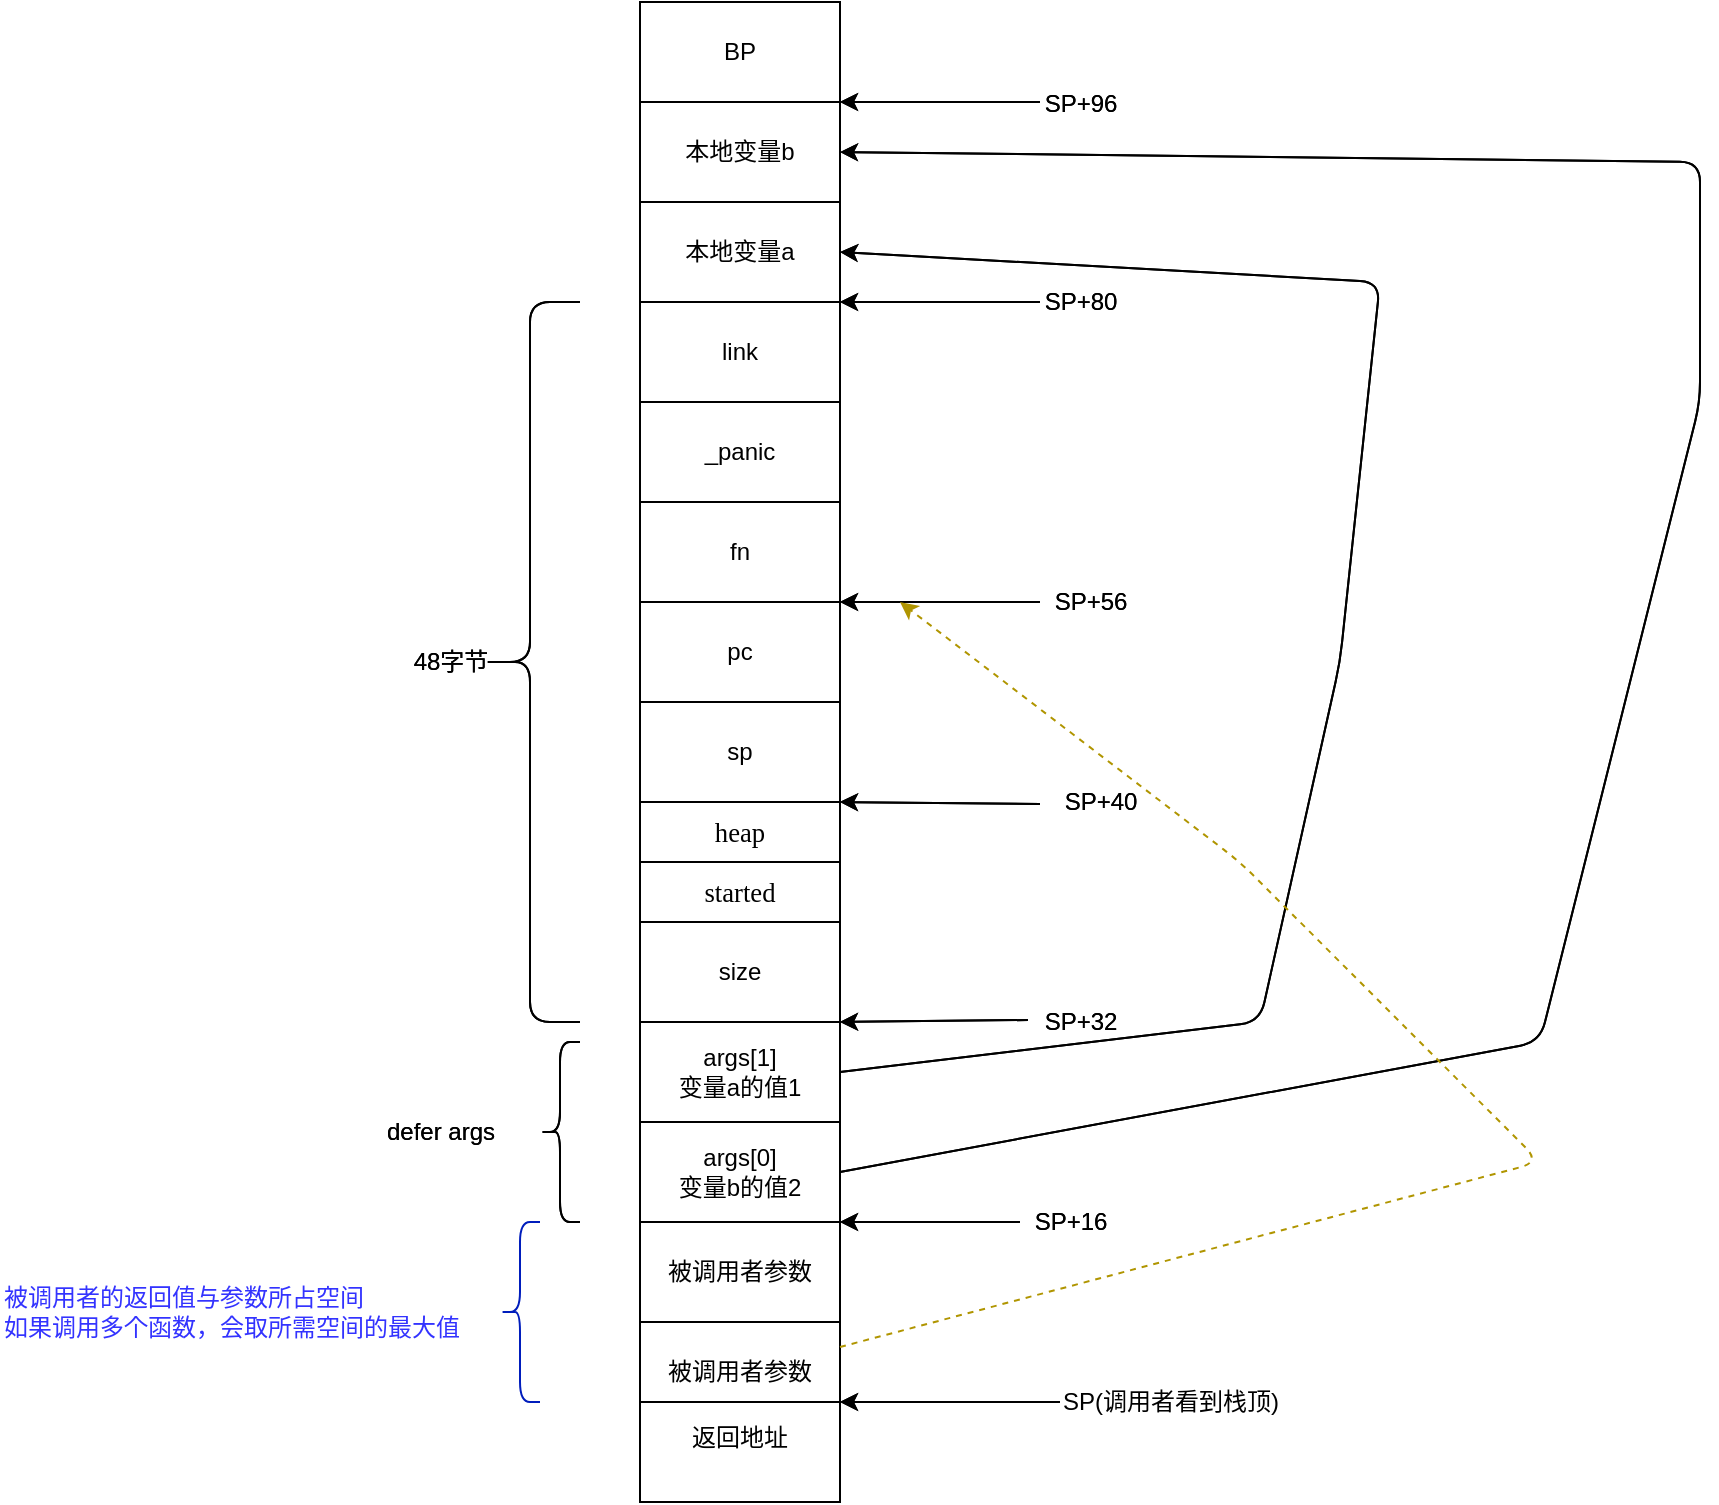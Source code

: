 <mxfile version="13.0.3" type="device" pages="4"><diagram id="WIjGkyattl7v-1J1VQ7n" name="defer栈上分布"><mxGraphModel dx="1595" dy="1660" grid="1" gridSize="10" guides="1" tooltips="1" connect="1" arrows="1" fold="1" page="1" pageScale="1" pageWidth="827" pageHeight="1169" math="0" shadow="0"><root><mxCell id="0"/><mxCell id="1" parent="0"/><mxCell id="nsxNHxEv1Xghn-LR0hOX-19" value="" style="edgeStyle=orthogonalEdgeStyle;rounded=0;orthogonalLoop=1;jettySize=auto;html=1;" parent="1" source="nsxNHxEv1Xghn-LR0hOX-1" target="nsxNHxEv1Xghn-LR0hOX-18" edge="1"><mxGeometry relative="1" as="geometry"/></mxCell><mxCell id="nsxNHxEv1Xghn-LR0hOX-1" value="sp" style="rounded=0;whiteSpace=wrap;html=1;" parent="1" vertex="1"><mxGeometry x="70" y="210" width="100" height="50" as="geometry"/></mxCell><mxCell id="rGFp2c0-Qeqns316NpVf-11" value="" style="edgeStyle=orthogonalEdgeStyle;rounded=0;orthogonalLoop=1;jettySize=auto;html=1;" parent="1" source="nsxNHxEv1Xghn-LR0hOX-18" target="rGFp2c0-Qeqns316NpVf-10" edge="1"><mxGeometry relative="1" as="geometry"/></mxCell><mxCell id="nsxNHxEv1Xghn-LR0hOX-18" value="pc" style="rounded=0;whiteSpace=wrap;html=1;" parent="1" vertex="1"><mxGeometry x="70" y="160" width="100" height="50" as="geometry"/></mxCell><mxCell id="rGFp2c0-Qeqns316NpVf-10" value="fn" style="rounded=0;whiteSpace=wrap;html=1;" parent="1" vertex="1"><mxGeometry x="70" y="110" width="100" height="50" as="geometry"/></mxCell><mxCell id="nsxNHxEv1Xghn-LR0hOX-23" value="" style="edgeStyle=orthogonalEdgeStyle;rounded=0;orthogonalLoop=1;jettySize=auto;html=1;" parent="1" source="nsxNHxEv1Xghn-LR0hOX-20" target="nsxNHxEv1Xghn-LR0hOX-22" edge="1"><mxGeometry relative="1" as="geometry"/></mxCell><mxCell id="nsxNHxEv1Xghn-LR0hOX-20" value="_panic" style="rounded=0;whiteSpace=wrap;html=1;" parent="1" vertex="1"><mxGeometry x="70" y="60" width="100" height="50" as="geometry"/></mxCell><mxCell id="nsxNHxEv1Xghn-LR0hOX-25" value="" style="edgeStyle=orthogonalEdgeStyle;rounded=0;orthogonalLoop=1;jettySize=auto;html=1;" parent="1" source="nsxNHxEv1Xghn-LR0hOX-22" target="nsxNHxEv1Xghn-LR0hOX-24" edge="1"><mxGeometry relative="1" as="geometry"/></mxCell><mxCell id="nsxNHxEv1Xghn-LR0hOX-22" value="link" style="rounded=0;whiteSpace=wrap;html=1;" parent="1" vertex="1"><mxGeometry x="70" y="10" width="100" height="50" as="geometry"/></mxCell><mxCell id="nsxNHxEv1Xghn-LR0hOX-24" value="本地变量a" style="rounded=0;whiteSpace=wrap;html=1;" parent="1" vertex="1"><mxGeometry x="70" y="-40" width="100" height="50" as="geometry"/></mxCell><mxCell id="rGFp2c0-Qeqns316NpVf-20" value="" style="edgeStyle=orthogonalEdgeStyle;rounded=0;orthogonalLoop=1;jettySize=auto;html=1;" parent="1" source="nsxNHxEv1Xghn-LR0hOX-26" target="rGFp2c0-Qeqns316NpVf-19" edge="1"><mxGeometry relative="1" as="geometry"/></mxCell><mxCell id="nsxNHxEv1Xghn-LR0hOX-26" value="本地变量b" style="rounded=0;whiteSpace=wrap;html=1;" parent="1" vertex="1"><mxGeometry x="70" y="-90" width="100" height="50" as="geometry"/></mxCell><mxCell id="rGFp2c0-Qeqns316NpVf-19" value="BP" style="rounded=0;whiteSpace=wrap;html=1;" parent="1" vertex="1"><mxGeometry x="70" y="-140" width="100" height="50" as="geometry"/></mxCell><mxCell id="nsxNHxEv1Xghn-LR0hOX-5" value="" style="edgeStyle=orthogonalEdgeStyle;rounded=0;orthogonalLoop=1;jettySize=auto;html=1;" parent="1" source="nsxNHxEv1Xghn-LR0hOX-2" target="nsxNHxEv1Xghn-LR0hOX-4" edge="1"><mxGeometry relative="1" as="geometry"/></mxCell><mxCell id="nsxNHxEv1Xghn-LR0hOX-2" value="&lt;pre style=&quot;background-color: rgb(255 , 255 , 255) ; font-family: &amp;#34;jetbrains mono&amp;#34; ; font-size: 10pt&quot;&gt;heap&lt;/pre&gt;" style="rounded=0;whiteSpace=wrap;html=1;" parent="1" vertex="1"><mxGeometry x="70" y="260" width="100" height="30" as="geometry"/></mxCell><mxCell id="nsxNHxEv1Xghn-LR0hOX-7" value="" style="edgeStyle=orthogonalEdgeStyle;rounded=0;orthogonalLoop=1;jettySize=auto;html=1;" parent="1" source="nsxNHxEv1Xghn-LR0hOX-4" target="nsxNHxEv1Xghn-LR0hOX-6" edge="1"><mxGeometry relative="1" as="geometry"/></mxCell><mxCell id="nsxNHxEv1Xghn-LR0hOX-4" value="&lt;pre style=&quot;background-color: rgb(255 , 255 , 255) ; font-family: &amp;#34;jetbrains mono&amp;#34; ; font-size: 10pt&quot;&gt;started&lt;/pre&gt;" style="rounded=0;whiteSpace=wrap;html=1;" parent="1" vertex="1"><mxGeometry x="70" y="290" width="100" height="30" as="geometry"/></mxCell><mxCell id="rGFp2c0-Qeqns316NpVf-3" value="" style="edgeStyle=orthogonalEdgeStyle;rounded=0;orthogonalLoop=1;jettySize=auto;html=1;" parent="1" source="nsxNHxEv1Xghn-LR0hOX-6" target="rGFp2c0-Qeqns316NpVf-2" edge="1"><mxGeometry relative="1" as="geometry"/></mxCell><mxCell id="nsxNHxEv1Xghn-LR0hOX-6" value="size" style="rounded=0;whiteSpace=wrap;html=1;" parent="1" vertex="1"><mxGeometry x="70" y="320" width="100" height="50" as="geometry"/></mxCell><mxCell id="rGFp2c0-Qeqns316NpVf-5" value="" style="edgeStyle=orthogonalEdgeStyle;rounded=0;orthogonalLoop=1;jettySize=auto;html=1;" parent="1" source="rGFp2c0-Qeqns316NpVf-2" target="rGFp2c0-Qeqns316NpVf-4" edge="1"><mxGeometry relative="1" as="geometry"/></mxCell><mxCell id="rGFp2c0-Qeqns316NpVf-2" value="args[1]&lt;br&gt;变量a的值1" style="rounded=0;whiteSpace=wrap;html=1;" parent="1" vertex="1"><mxGeometry x="70" y="370" width="100" height="50" as="geometry"/></mxCell><mxCell id="rGFp2c0-Qeqns316NpVf-4" value="args[0]&lt;br&gt;变量b的值2" style="rounded=0;whiteSpace=wrap;html=1;" parent="1" vertex="1"><mxGeometry x="70" y="420" width="100" height="50" as="geometry"/></mxCell><mxCell id="nsxNHxEv1Xghn-LR0hOX-11" value="" style="edgeStyle=orthogonalEdgeStyle;rounded=0;orthogonalLoop=1;jettySize=auto;html=1;" parent="1" edge="1"><mxGeometry relative="1" as="geometry"><mxPoint x="120" y="320" as="sourcePoint"/><mxPoint x="120" y="320" as="targetPoint"/></mxGeometry></mxCell><mxCell id="nsxNHxEv1Xghn-LR0hOX-15" value="" style="edgeStyle=orthogonalEdgeStyle;rounded=0;orthogonalLoop=1;jettySize=auto;html=1;" parent="1" source="nsxNHxEv1Xghn-LR0hOX-12" target="nsxNHxEv1Xghn-LR0hOX-14" edge="1"><mxGeometry relative="1" as="geometry"/></mxCell><mxCell id="nsxNHxEv1Xghn-LR0hOX-12" value="被调用者参数" style="rounded=0;whiteSpace=wrap;html=1;" parent="1" vertex="1"><mxGeometry x="70" y="470" width="100" height="50" as="geometry"/></mxCell><mxCell id="nsxNHxEv1Xghn-LR0hOX-17" value="" style="edgeStyle=orthogonalEdgeStyle;rounded=0;orthogonalLoop=1;jettySize=auto;html=1;" parent="1" source="nsxNHxEv1Xghn-LR0hOX-14" target="nsxNHxEv1Xghn-LR0hOX-16" edge="1"><mxGeometry relative="1" as="geometry"/></mxCell><mxCell id="nsxNHxEv1Xghn-LR0hOX-14" value="被调用者参数" style="rounded=0;whiteSpace=wrap;html=1;" parent="1" vertex="1"><mxGeometry x="70" y="520" width="100" height="50" as="geometry"/></mxCell><mxCell id="nsxNHxEv1Xghn-LR0hOX-16" value="&lt;span&gt;返回地址&lt;/span&gt;" style="rounded=0;whiteSpace=wrap;html=1;" parent="1" vertex="1"><mxGeometry x="70" y="560" width="100" height="50" as="geometry"/></mxCell><mxCell id="nsxNHxEv1Xghn-LR0hOX-28" value="" style="endArrow=classic;html=1;entryX=1;entryY=0;entryDx=0;entryDy=0;" parent="1" target="nsxNHxEv1Xghn-LR0hOX-16" edge="1"><mxGeometry width="50" height="50" relative="1" as="geometry"><mxPoint x="280" y="560" as="sourcePoint"/><mxPoint x="210" y="560" as="targetPoint"/><Array as="points"/></mxGeometry></mxCell><mxCell id="nsxNHxEv1Xghn-LR0hOX-32" value="" style="endArrow=classic;html=1;entryX=1;entryY=0;entryDx=0;entryDy=0;exitX=-0.02;exitY=0.45;exitDx=0;exitDy=0;exitPerimeter=0;" parent="1" source="nsxNHxEv1Xghn-LR0hOX-34" target="rGFp2c0-Qeqns316NpVf-2" edge="1"><mxGeometry width="50" height="50" relative="1" as="geometry"><mxPoint x="290" y="470" as="sourcePoint"/><mxPoint x="200" y="470" as="targetPoint"/></mxGeometry></mxCell><mxCell id="nsxNHxEv1Xghn-LR0hOX-34" value="SP+32" style="text;html=1;align=center;verticalAlign=middle;resizable=0;points=[];autosize=1;" parent="1" vertex="1"><mxGeometry x="265" y="360" width="50" height="20" as="geometry"/></mxCell><mxCell id="nsxNHxEv1Xghn-LR0hOX-35" value="" style="endArrow=classic;html=1;entryX=1;entryY=0;entryDx=0;entryDy=0;" parent="1" target="nsxNHxEv1Xghn-LR0hOX-2" edge="1"><mxGeometry width="50" height="50" relative="1" as="geometry"><mxPoint x="270" y="261" as="sourcePoint"/><mxPoint x="180" y="261" as="targetPoint"/></mxGeometry></mxCell><mxCell id="nsxNHxEv1Xghn-LR0hOX-36" value="SP+40" style="text;html=1;align=center;verticalAlign=middle;resizable=0;points=[];autosize=1;" parent="1" vertex="1"><mxGeometry x="275" y="250" width="50" height="20" as="geometry"/></mxCell><mxCell id="rGFp2c0-Qeqns316NpVf-6" value="" style="endArrow=classic;html=1;entryX=1;entryY=0;entryDx=0;entryDy=0;" parent="1" target="nsxNHxEv1Xghn-LR0hOX-12" edge="1"><mxGeometry width="50" height="50" relative="1" as="geometry"><mxPoint x="260" y="470" as="sourcePoint"/><mxPoint x="290" y="450" as="targetPoint"/></mxGeometry></mxCell><mxCell id="rGFp2c0-Qeqns316NpVf-7" value="SP+16" style="text;html=1;align=center;verticalAlign=middle;resizable=0;points=[];autosize=1;" parent="1" vertex="1"><mxGeometry x="260" y="460" width="50" height="20" as="geometry"/></mxCell><mxCell id="rGFp2c0-Qeqns316NpVf-12" value="" style="endArrow=classic;html=1;entryX=1;entryY=1;entryDx=0;entryDy=0;" parent="1" target="rGFp2c0-Qeqns316NpVf-10" edge="1"><mxGeometry width="50" height="50" relative="1" as="geometry"><mxPoint x="270" y="160" as="sourcePoint"/><mxPoint x="280" y="140" as="targetPoint"/></mxGeometry></mxCell><mxCell id="rGFp2c0-Qeqns316NpVf-13" value="SP+56" style="text;html=1;align=center;verticalAlign=middle;resizable=0;points=[];autosize=1;" parent="1" vertex="1"><mxGeometry x="270" y="150" width="50" height="20" as="geometry"/></mxCell><mxCell id="rGFp2c0-Qeqns316NpVf-14" value="" style="endArrow=classic;html=1;entryX=1;entryY=0;entryDx=0;entryDy=0;" parent="1" target="nsxNHxEv1Xghn-LR0hOX-22" edge="1"><mxGeometry width="50" height="50" relative="1" as="geometry"><mxPoint x="270" y="10" as="sourcePoint"/><mxPoint x="290" y="50" as="targetPoint"/></mxGeometry></mxCell><mxCell id="rGFp2c0-Qeqns316NpVf-15" value="SP+80" style="text;html=1;align=center;verticalAlign=middle;resizable=0;points=[];autosize=1;" parent="1" vertex="1"><mxGeometry x="265" width="50" height="20" as="geometry"/></mxCell><mxCell id="rGFp2c0-Qeqns316NpVf-17" value="" style="shape=curlyBracket;whiteSpace=wrap;html=1;rounded=1;" parent="1" vertex="1"><mxGeometry x="-10" y="10" width="50" height="360" as="geometry"/></mxCell><mxCell id="rGFp2c0-Qeqns316NpVf-18" value="48字节" style="text;html=1;align=center;verticalAlign=middle;resizable=0;points=[];autosize=1;" parent="1" vertex="1"><mxGeometry x="-50" y="180" width="50" height="20" as="geometry"/></mxCell><mxCell id="rGFp2c0-Qeqns316NpVf-21" value="" style="endArrow=classic;html=1;entryX=1;entryY=1;entryDx=0;entryDy=0;" parent="1" target="rGFp2c0-Qeqns316NpVf-19" edge="1"><mxGeometry width="50" height="50" relative="1" as="geometry"><mxPoint x="270" y="-90" as="sourcePoint"/><mxPoint x="260" y="-110" as="targetPoint"/></mxGeometry></mxCell><mxCell id="rGFp2c0-Qeqns316NpVf-22" value="SP+96" style="text;html=1;align=center;verticalAlign=middle;resizable=0;points=[];autosize=1;" parent="1" vertex="1"><mxGeometry x="265" y="-99" width="50" height="20" as="geometry"/></mxCell><mxCell id="rGFp2c0-Qeqns316NpVf-39" value="" style="shape=curlyBracket;whiteSpace=wrap;html=1;rounded=1;" parent="1" vertex="1"><mxGeometry x="20" y="380" width="20" height="90" as="geometry"/></mxCell><mxCell id="rGFp2c0-Qeqns316NpVf-41" value="defer args" style="text;html=1;align=center;verticalAlign=middle;resizable=0;points=[];autosize=1;" parent="1" vertex="1"><mxGeometry x="-65" y="415" width="70" height="20" as="geometry"/></mxCell><mxCell id="rGFp2c0-Qeqns316NpVf-44" value="" style="endArrow=classic;html=1;exitX=1;exitY=0.5;exitDx=0;exitDy=0;entryX=1;entryY=0.5;entryDx=0;entryDy=0;" parent="1" source="rGFp2c0-Qeqns316NpVf-4" target="nsxNHxEv1Xghn-LR0hOX-26" edge="1"><mxGeometry width="50" height="50" relative="1" as="geometry"><mxPoint x="440" y="340" as="sourcePoint"/><mxPoint x="190" y="-60" as="targetPoint"/><Array as="points"><mxPoint x="520" y="380"/><mxPoint x="600" y="60"/><mxPoint x="600" y="-60"/></Array></mxGeometry></mxCell><mxCell id="rGFp2c0-Qeqns316NpVf-45" value="" style="endArrow=classic;html=1;exitX=1;exitY=0.5;exitDx=0;exitDy=0;entryX=1;entryY=0.5;entryDx=0;entryDy=0;" parent="1" source="rGFp2c0-Qeqns316NpVf-2" target="nsxNHxEv1Xghn-LR0hOX-24" edge="1"><mxGeometry width="50" height="50" relative="1" as="geometry"><mxPoint x="340" y="320" as="sourcePoint"/><mxPoint x="240" y="-20" as="targetPoint"/><Array as="points"><mxPoint x="380" y="370"/><mxPoint x="420" y="190"/><mxPoint x="440"/></Array></mxGeometry></mxCell><mxCell id="rHHPh0lL_SPDVlUplPQh-1" value="" style="edgeStyle=orthogonalEdgeStyle;rounded=0;orthogonalLoop=1;jettySize=auto;html=1;" edge="1" parent="1" source="rHHPh0lL_SPDVlUplPQh-2" target="rHHPh0lL_SPDVlUplPQh-4"><mxGeometry relative="1" as="geometry"/></mxCell><mxCell id="rHHPh0lL_SPDVlUplPQh-2" value="sp" style="rounded=0;whiteSpace=wrap;html=1;" vertex="1" parent="1"><mxGeometry x="70" y="210" width="100" height="50" as="geometry"/></mxCell><mxCell id="rHHPh0lL_SPDVlUplPQh-3" value="" style="edgeStyle=orthogonalEdgeStyle;rounded=0;orthogonalLoop=1;jettySize=auto;html=1;" edge="1" parent="1" source="rHHPh0lL_SPDVlUplPQh-4" target="rHHPh0lL_SPDVlUplPQh-5"><mxGeometry relative="1" as="geometry"/></mxCell><mxCell id="rHHPh0lL_SPDVlUplPQh-4" value="pc" style="rounded=0;whiteSpace=wrap;html=1;" vertex="1" parent="1"><mxGeometry x="70" y="160" width="100" height="50" as="geometry"/></mxCell><mxCell id="rHHPh0lL_SPDVlUplPQh-5" value="fn" style="rounded=0;whiteSpace=wrap;html=1;" vertex="1" parent="1"><mxGeometry x="70" y="110" width="100" height="50" as="geometry"/></mxCell><mxCell id="rHHPh0lL_SPDVlUplPQh-6" value="" style="edgeStyle=orthogonalEdgeStyle;rounded=0;orthogonalLoop=1;jettySize=auto;html=1;" edge="1" parent="1" source="rHHPh0lL_SPDVlUplPQh-7" target="rHHPh0lL_SPDVlUplPQh-9"><mxGeometry relative="1" as="geometry"/></mxCell><mxCell id="rHHPh0lL_SPDVlUplPQh-7" value="_panic" style="rounded=0;whiteSpace=wrap;html=1;" vertex="1" parent="1"><mxGeometry x="70" y="60" width="100" height="50" as="geometry"/></mxCell><mxCell id="rHHPh0lL_SPDVlUplPQh-8" value="" style="edgeStyle=orthogonalEdgeStyle;rounded=0;orthogonalLoop=1;jettySize=auto;html=1;" edge="1" parent="1" source="rHHPh0lL_SPDVlUplPQh-9" target="rHHPh0lL_SPDVlUplPQh-10"><mxGeometry relative="1" as="geometry"/></mxCell><mxCell id="rHHPh0lL_SPDVlUplPQh-9" value="link" style="rounded=0;whiteSpace=wrap;html=1;" vertex="1" parent="1"><mxGeometry x="70" y="10" width="100" height="50" as="geometry"/></mxCell><mxCell id="rHHPh0lL_SPDVlUplPQh-10" value="本地变量a" style="rounded=0;whiteSpace=wrap;html=1;" vertex="1" parent="1"><mxGeometry x="70" y="-40" width="100" height="50" as="geometry"/></mxCell><mxCell id="rHHPh0lL_SPDVlUplPQh-11" value="" style="edgeStyle=orthogonalEdgeStyle;rounded=0;orthogonalLoop=1;jettySize=auto;html=1;" edge="1" parent="1" source="rHHPh0lL_SPDVlUplPQh-12" target="rHHPh0lL_SPDVlUplPQh-13"><mxGeometry relative="1" as="geometry"/></mxCell><mxCell id="rHHPh0lL_SPDVlUplPQh-12" value="本地变量b" style="rounded=0;whiteSpace=wrap;html=1;" vertex="1" parent="1"><mxGeometry x="70" y="-90" width="100" height="50" as="geometry"/></mxCell><mxCell id="rHHPh0lL_SPDVlUplPQh-13" value="BP" style="rounded=0;whiteSpace=wrap;html=1;" vertex="1" parent="1"><mxGeometry x="70" y="-140" width="100" height="50" as="geometry"/></mxCell><mxCell id="rHHPh0lL_SPDVlUplPQh-14" value="" style="edgeStyle=orthogonalEdgeStyle;rounded=0;orthogonalLoop=1;jettySize=auto;html=1;" edge="1" parent="1" source="rHHPh0lL_SPDVlUplPQh-15" target="rHHPh0lL_SPDVlUplPQh-17"><mxGeometry relative="1" as="geometry"/></mxCell><mxCell id="rHHPh0lL_SPDVlUplPQh-15" value="&lt;pre style=&quot;background-color: rgb(255 , 255 , 255) ; font-family: &amp;#34;jetbrains mono&amp;#34; ; font-size: 10pt&quot;&gt;heap&lt;/pre&gt;" style="rounded=0;whiteSpace=wrap;html=1;" vertex="1" parent="1"><mxGeometry x="70" y="260" width="100" height="30" as="geometry"/></mxCell><mxCell id="rHHPh0lL_SPDVlUplPQh-16" value="" style="edgeStyle=orthogonalEdgeStyle;rounded=0;orthogonalLoop=1;jettySize=auto;html=1;" edge="1" parent="1" source="rHHPh0lL_SPDVlUplPQh-17" target="rHHPh0lL_SPDVlUplPQh-19"><mxGeometry relative="1" as="geometry"/></mxCell><mxCell id="rHHPh0lL_SPDVlUplPQh-17" value="&lt;pre style=&quot;background-color: rgb(255 , 255 , 255) ; font-family: &amp;#34;jetbrains mono&amp;#34; ; font-size: 10pt&quot;&gt;started&lt;/pre&gt;" style="rounded=0;whiteSpace=wrap;html=1;" vertex="1" parent="1"><mxGeometry x="70" y="290" width="100" height="30" as="geometry"/></mxCell><mxCell id="rHHPh0lL_SPDVlUplPQh-18" value="" style="edgeStyle=orthogonalEdgeStyle;rounded=0;orthogonalLoop=1;jettySize=auto;html=1;" edge="1" parent="1" source="rHHPh0lL_SPDVlUplPQh-19" target="rHHPh0lL_SPDVlUplPQh-21"><mxGeometry relative="1" as="geometry"/></mxCell><mxCell id="rHHPh0lL_SPDVlUplPQh-19" value="size" style="rounded=0;whiteSpace=wrap;html=1;" vertex="1" parent="1"><mxGeometry x="70" y="320" width="100" height="50" as="geometry"/></mxCell><mxCell id="rHHPh0lL_SPDVlUplPQh-20" value="" style="edgeStyle=orthogonalEdgeStyle;rounded=0;orthogonalLoop=1;jettySize=auto;html=1;" edge="1" parent="1" source="rHHPh0lL_SPDVlUplPQh-21" target="rHHPh0lL_SPDVlUplPQh-22"><mxGeometry relative="1" as="geometry"/></mxCell><mxCell id="rHHPh0lL_SPDVlUplPQh-21" value="args[1]&lt;br&gt;变量a的值1" style="rounded=0;whiteSpace=wrap;html=1;" vertex="1" parent="1"><mxGeometry x="70" y="370" width="100" height="50" as="geometry"/></mxCell><mxCell id="rHHPh0lL_SPDVlUplPQh-22" value="args[0]&lt;br&gt;变量b的值2" style="rounded=0;whiteSpace=wrap;html=1;" vertex="1" parent="1"><mxGeometry x="70" y="420" width="100" height="50" as="geometry"/></mxCell><mxCell id="rHHPh0lL_SPDVlUplPQh-23" value="" style="edgeStyle=orthogonalEdgeStyle;rounded=0;orthogonalLoop=1;jettySize=auto;html=1;" edge="1" parent="1"><mxGeometry relative="1" as="geometry"><mxPoint x="120" y="320" as="sourcePoint"/><mxPoint x="120" y="320" as="targetPoint"/></mxGeometry></mxCell><mxCell id="rHHPh0lL_SPDVlUplPQh-24" value="" style="edgeStyle=orthogonalEdgeStyle;rounded=0;orthogonalLoop=1;jettySize=auto;html=1;" edge="1" parent="1" source="rHHPh0lL_SPDVlUplPQh-25" target="rHHPh0lL_SPDVlUplPQh-27"><mxGeometry relative="1" as="geometry"/></mxCell><mxCell id="rHHPh0lL_SPDVlUplPQh-25" value="被调用者参数" style="rounded=0;whiteSpace=wrap;html=1;" vertex="1" parent="1"><mxGeometry x="70" y="470" width="100" height="50" as="geometry"/></mxCell><mxCell id="rHHPh0lL_SPDVlUplPQh-26" value="" style="edgeStyle=orthogonalEdgeStyle;rounded=0;orthogonalLoop=1;jettySize=auto;html=1;" edge="1" parent="1" source="rHHPh0lL_SPDVlUplPQh-27" target="rHHPh0lL_SPDVlUplPQh-29"><mxGeometry relative="1" as="geometry"/></mxCell><mxCell id="rHHPh0lL_SPDVlUplPQh-27" value="被调用者参数" style="rounded=0;whiteSpace=wrap;html=1;" vertex="1" parent="1"><mxGeometry x="70" y="520" width="100" height="50" as="geometry"/></mxCell><mxCell id="rHHPh0lL_SPDVlUplPQh-29" value="&lt;span&gt;返回地址&lt;br&gt;&lt;br&gt;&lt;/span&gt;" style="rounded=0;whiteSpace=wrap;html=1;" vertex="1" parent="1"><mxGeometry x="70" y="560" width="100" height="50" as="geometry"/></mxCell><mxCell id="rHHPh0lL_SPDVlUplPQh-44" value="" style="endArrow=classic;html=1;entryX=1;entryY=0;entryDx=0;entryDy=0;" edge="1" parent="1" target="rHHPh0lL_SPDVlUplPQh-29"><mxGeometry width="50" height="50" relative="1" as="geometry"><mxPoint x="280" y="560" as="sourcePoint"/><mxPoint x="210" y="560" as="targetPoint"/><Array as="points"/></mxGeometry></mxCell><mxCell id="rHHPh0lL_SPDVlUplPQh-45" value="" style="endArrow=classic;html=1;entryX=1;entryY=0;entryDx=0;entryDy=0;exitX=-0.02;exitY=0.45;exitDx=0;exitDy=0;exitPerimeter=0;" edge="1" parent="1" source="rHHPh0lL_SPDVlUplPQh-46" target="rHHPh0lL_SPDVlUplPQh-21"><mxGeometry width="50" height="50" relative="1" as="geometry"><mxPoint x="290" y="470" as="sourcePoint"/><mxPoint x="200" y="470" as="targetPoint"/></mxGeometry></mxCell><mxCell id="rHHPh0lL_SPDVlUplPQh-46" value="SP+32" style="text;html=1;align=center;verticalAlign=middle;resizable=0;points=[];autosize=1;" vertex="1" parent="1"><mxGeometry x="265" y="360" width="50" height="20" as="geometry"/></mxCell><mxCell id="rHHPh0lL_SPDVlUplPQh-47" value="" style="endArrow=classic;html=1;entryX=1;entryY=0;entryDx=0;entryDy=0;" edge="1" parent="1" target="rHHPh0lL_SPDVlUplPQh-15"><mxGeometry width="50" height="50" relative="1" as="geometry"><mxPoint x="270" y="261" as="sourcePoint"/><mxPoint x="180" y="261" as="targetPoint"/></mxGeometry></mxCell><mxCell id="rHHPh0lL_SPDVlUplPQh-48" value="SP+40" style="text;html=1;align=center;verticalAlign=middle;resizable=0;points=[];autosize=1;" vertex="1" parent="1"><mxGeometry x="275" y="250" width="50" height="20" as="geometry"/></mxCell><mxCell id="rHHPh0lL_SPDVlUplPQh-49" value="SP(调用者看到栈顶)" style="text;html=1;align=center;verticalAlign=middle;resizable=0;points=[];autosize=1;" vertex="1" parent="1"><mxGeometry x="275" y="550" width="120" height="20" as="geometry"/></mxCell><mxCell id="rHHPh0lL_SPDVlUplPQh-50" value="" style="endArrow=classic;html=1;entryX=1;entryY=0;entryDx=0;entryDy=0;" edge="1" parent="1" target="rHHPh0lL_SPDVlUplPQh-25"><mxGeometry width="50" height="50" relative="1" as="geometry"><mxPoint x="260" y="470" as="sourcePoint"/><mxPoint x="290" y="450" as="targetPoint"/></mxGeometry></mxCell><mxCell id="rHHPh0lL_SPDVlUplPQh-51" value="SP+16" style="text;html=1;align=center;verticalAlign=middle;resizable=0;points=[];autosize=1;" vertex="1" parent="1"><mxGeometry x="260" y="460" width="50" height="20" as="geometry"/></mxCell><mxCell id="rHHPh0lL_SPDVlUplPQh-52" value="" style="endArrow=classic;html=1;entryX=1;entryY=1;entryDx=0;entryDy=0;" edge="1" parent="1" target="rHHPh0lL_SPDVlUplPQh-5"><mxGeometry width="50" height="50" relative="1" as="geometry"><mxPoint x="270" y="160" as="sourcePoint"/><mxPoint x="280" y="140" as="targetPoint"/></mxGeometry></mxCell><mxCell id="rHHPh0lL_SPDVlUplPQh-53" value="SP+56" style="text;html=1;align=center;verticalAlign=middle;resizable=0;points=[];autosize=1;" vertex="1" parent="1"><mxGeometry x="270" y="150" width="50" height="20" as="geometry"/></mxCell><mxCell id="rHHPh0lL_SPDVlUplPQh-54" value="" style="endArrow=classic;html=1;entryX=1;entryY=0;entryDx=0;entryDy=0;" edge="1" parent="1" target="rHHPh0lL_SPDVlUplPQh-9"><mxGeometry width="50" height="50" relative="1" as="geometry"><mxPoint x="270" y="10" as="sourcePoint"/><mxPoint x="290" y="50" as="targetPoint"/></mxGeometry></mxCell><mxCell id="rHHPh0lL_SPDVlUplPQh-55" value="SP+80" style="text;html=1;align=center;verticalAlign=middle;resizable=0;points=[];autosize=1;" vertex="1" parent="1"><mxGeometry x="265" width="50" height="20" as="geometry"/></mxCell><mxCell id="rHHPh0lL_SPDVlUplPQh-56" value="" style="shape=curlyBracket;whiteSpace=wrap;html=1;rounded=1;" vertex="1" parent="1"><mxGeometry x="-10" y="10" width="50" height="360" as="geometry"/></mxCell><mxCell id="rHHPh0lL_SPDVlUplPQh-57" value="48字节" style="text;html=1;align=center;verticalAlign=middle;resizable=0;points=[];autosize=1;" vertex="1" parent="1"><mxGeometry x="-50" y="180" width="50" height="20" as="geometry"/></mxCell><mxCell id="rHHPh0lL_SPDVlUplPQh-58" value="" style="endArrow=classic;html=1;entryX=1;entryY=1;entryDx=0;entryDy=0;" edge="1" parent="1" target="rHHPh0lL_SPDVlUplPQh-13"><mxGeometry width="50" height="50" relative="1" as="geometry"><mxPoint x="270" y="-90" as="sourcePoint"/><mxPoint x="260" y="-110" as="targetPoint"/></mxGeometry></mxCell><mxCell id="rHHPh0lL_SPDVlUplPQh-59" value="SP+96" style="text;html=1;align=center;verticalAlign=middle;resizable=0;points=[];autosize=1;" vertex="1" parent="1"><mxGeometry x="265" y="-99" width="50" height="20" as="geometry"/></mxCell><mxCell id="rHHPh0lL_SPDVlUplPQh-65" value="" style="shape=curlyBracket;whiteSpace=wrap;html=1;rounded=1;" vertex="1" parent="1"><mxGeometry x="20" y="380" width="20" height="90" as="geometry"/></mxCell><mxCell id="rHHPh0lL_SPDVlUplPQh-66" value="defer args" style="text;html=1;align=center;verticalAlign=middle;resizable=0;points=[];autosize=1;" vertex="1" parent="1"><mxGeometry x="-65" y="415" width="70" height="20" as="geometry"/></mxCell><mxCell id="rHHPh0lL_SPDVlUplPQh-67" value="" style="endArrow=classic;html=1;exitX=1;exitY=0.5;exitDx=0;exitDy=0;entryX=1;entryY=0.5;entryDx=0;entryDy=0;" edge="1" parent="1" source="rHHPh0lL_SPDVlUplPQh-22" target="rHHPh0lL_SPDVlUplPQh-12"><mxGeometry width="50" height="50" relative="1" as="geometry"><mxPoint x="440" y="340" as="sourcePoint"/><mxPoint x="190" y="-60" as="targetPoint"/><Array as="points"><mxPoint x="520" y="380"/><mxPoint x="600" y="60"/><mxPoint x="600" y="-60"/></Array></mxGeometry></mxCell><mxCell id="rHHPh0lL_SPDVlUplPQh-68" value="" style="endArrow=classic;html=1;exitX=1;exitY=0.5;exitDx=0;exitDy=0;entryX=1;entryY=0.5;entryDx=0;entryDy=0;" edge="1" parent="1" source="rHHPh0lL_SPDVlUplPQh-21" target="rHHPh0lL_SPDVlUplPQh-10"><mxGeometry width="50" height="50" relative="1" as="geometry"><mxPoint x="340" y="320" as="sourcePoint"/><mxPoint x="240" y="-20" as="targetPoint"/><Array as="points"><mxPoint x="380" y="370"/><mxPoint x="420" y="190"/><mxPoint x="440"/></Array></mxGeometry></mxCell><mxCell id="rHHPh0lL_SPDVlUplPQh-80" value="" style="shape=curlyBracket;whiteSpace=wrap;html=1;rounded=1;fillColor=#0050ef;strokeColor=#001DBC;fontColor=#ffffff;" vertex="1" parent="1"><mxGeometry y="470" width="20" height="90" as="geometry"/></mxCell><mxCell id="rHHPh0lL_SPDVlUplPQh-81" value="被调用者的返回值与参数所占空间&lt;br&gt;如果调用多个函数，会取所需空间的最大值" style="text;html=1;align=left;verticalAlign=middle;resizable=0;points=[];autosize=1;fontColor=#3333FF;" vertex="1" parent="1"><mxGeometry x="-250" y="500" width="240" height="30" as="geometry"/></mxCell><mxCell id="rHHPh0lL_SPDVlUplPQh-88" value="" style="endArrow=classic;html=1;fontColor=#3333FF;exitX=1;exitY=0.25;exitDx=0;exitDy=0;fillColor=#e3c800;strokeColor=#B09500;dashed=1;" edge="1" parent="1" source="rHHPh0lL_SPDVlUplPQh-27"><mxGeometry width="50" height="50" relative="1" as="geometry"><mxPoint x="270" y="530" as="sourcePoint"/><mxPoint x="200" y="160" as="targetPoint"/><Array as="points"><mxPoint x="520" y="440"/><mxPoint x="370" y="290"/></Array></mxGeometry></mxCell></root></mxGraphModel></diagram><diagram id="Qn2N0KA6Apzt2c-JGxy_" name="循环调用defer"><mxGraphModel dx="4308" dy="5172" grid="1" gridSize="10" guides="1" tooltips="1" connect="1" arrows="1" fold="1" page="1" pageScale="1" pageWidth="3300" pageHeight="4681" math="0" shadow="0"><root><mxCell id="9dYNM1b1GrxOys2K6SK--0"/><mxCell id="9dYNM1b1GrxOys2K6SK--1" parent="9dYNM1b1GrxOys2K6SK--0"/><mxCell id="9dYNM1b1GrxOys2K6SK--2" value="" style="edgeStyle=orthogonalEdgeStyle;rounded=0;orthogonalLoop=1;jettySize=auto;html=1;" parent="9dYNM1b1GrxOys2K6SK--1" source="9dYNM1b1GrxOys2K6SK--3" target="9dYNM1b1GrxOys2K6SK--5" edge="1"><mxGeometry relative="1" as="geometry"/></mxCell><mxCell id="9dYNM1b1GrxOys2K6SK--3" value="sp" style="rounded=0;whiteSpace=wrap;html=1;" parent="9dYNM1b1GrxOys2K6SK--1" vertex="1"><mxGeometry x="70" y="210" width="100" height="50" as="geometry"/></mxCell><mxCell id="9dYNM1b1GrxOys2K6SK--4" value="" style="edgeStyle=orthogonalEdgeStyle;rounded=0;orthogonalLoop=1;jettySize=auto;html=1;" parent="9dYNM1b1GrxOys2K6SK--1" source="9dYNM1b1GrxOys2K6SK--5" target="9dYNM1b1GrxOys2K6SK--6" edge="1"><mxGeometry relative="1" as="geometry"/></mxCell><mxCell id="9dYNM1b1GrxOys2K6SK--5" value="pc" style="rounded=0;whiteSpace=wrap;html=1;" parent="9dYNM1b1GrxOys2K6SK--1" vertex="1"><mxGeometry x="70" y="160" width="100" height="50" as="geometry"/></mxCell><mxCell id="9dYNM1b1GrxOys2K6SK--6" value="fn" style="rounded=0;whiteSpace=wrap;html=1;" parent="9dYNM1b1GrxOys2K6SK--1" vertex="1"><mxGeometry x="70" y="110" width="100" height="50" as="geometry"/></mxCell><mxCell id="9dYNM1b1GrxOys2K6SK--7" value="" style="edgeStyle=orthogonalEdgeStyle;rounded=0;orthogonalLoop=1;jettySize=auto;html=1;" parent="9dYNM1b1GrxOys2K6SK--1" source="9dYNM1b1GrxOys2K6SK--8" target="9dYNM1b1GrxOys2K6SK--10" edge="1"><mxGeometry relative="1" as="geometry"/></mxCell><mxCell id="9dYNM1b1GrxOys2K6SK--8" value="_panic" style="rounded=0;whiteSpace=wrap;html=1;" parent="9dYNM1b1GrxOys2K6SK--1" vertex="1"><mxGeometry x="70" y="60" width="100" height="50" as="geometry"/></mxCell><mxCell id="9dYNM1b1GrxOys2K6SK--9" value="" style="edgeStyle=orthogonalEdgeStyle;rounded=0;orthogonalLoop=1;jettySize=auto;html=1;" parent="9dYNM1b1GrxOys2K6SK--1" source="9dYNM1b1GrxOys2K6SK--10" target="9dYNM1b1GrxOys2K6SK--11" edge="1"><mxGeometry relative="1" as="geometry"/></mxCell><mxCell id="9dYNM1b1GrxOys2K6SK--10" value="link" style="rounded=0;whiteSpace=wrap;html=1;" parent="9dYNM1b1GrxOys2K6SK--1" vertex="1"><mxGeometry x="70" y="10" width="100" height="50" as="geometry"/></mxCell><mxCell id="9dYNM1b1GrxOys2K6SK--11" value="本地变量a" style="rounded=0;whiteSpace=wrap;html=1;" parent="9dYNM1b1GrxOys2K6SK--1" vertex="1"><mxGeometry x="70" y="-40" width="100" height="50" as="geometry"/></mxCell><mxCell id="9dYNM1b1GrxOys2K6SK--12" value="" style="edgeStyle=orthogonalEdgeStyle;rounded=0;orthogonalLoop=1;jettySize=auto;html=1;" parent="9dYNM1b1GrxOys2K6SK--1" source="9dYNM1b1GrxOys2K6SK--13" target="9dYNM1b1GrxOys2K6SK--14" edge="1"><mxGeometry relative="1" as="geometry"/></mxCell><mxCell id="9dYNM1b1GrxOys2K6SK--13" value="本地变量b" style="rounded=0;whiteSpace=wrap;html=1;" parent="9dYNM1b1GrxOys2K6SK--1" vertex="1"><mxGeometry x="70" y="-90" width="100" height="50" as="geometry"/></mxCell><mxCell id="9dYNM1b1GrxOys2K6SK--14" value="BP" style="rounded=0;whiteSpace=wrap;html=1;" parent="9dYNM1b1GrxOys2K6SK--1" vertex="1"><mxGeometry x="70" y="-140" width="100" height="50" as="geometry"/></mxCell><mxCell id="9dYNM1b1GrxOys2K6SK--15" value="" style="edgeStyle=orthogonalEdgeStyle;rounded=0;orthogonalLoop=1;jettySize=auto;html=1;" parent="9dYNM1b1GrxOys2K6SK--1" source="9dYNM1b1GrxOys2K6SK--16" target="9dYNM1b1GrxOys2K6SK--18" edge="1"><mxGeometry relative="1" as="geometry"/></mxCell><mxCell id="9dYNM1b1GrxOys2K6SK--16" value="&lt;pre style=&quot;background-color: rgb(255 , 255 , 255) ; font-family: &amp;#34;jetbrains mono&amp;#34; ; font-size: 10pt&quot;&gt;heap&lt;/pre&gt;" style="rounded=0;whiteSpace=wrap;html=1;" parent="9dYNM1b1GrxOys2K6SK--1" vertex="1"><mxGeometry x="70" y="260" width="100" height="30" as="geometry"/></mxCell><mxCell id="9dYNM1b1GrxOys2K6SK--17" value="" style="edgeStyle=orthogonalEdgeStyle;rounded=0;orthogonalLoop=1;jettySize=auto;html=1;" parent="9dYNM1b1GrxOys2K6SK--1" source="9dYNM1b1GrxOys2K6SK--18" target="9dYNM1b1GrxOys2K6SK--20" edge="1"><mxGeometry relative="1" as="geometry"/></mxCell><mxCell id="9dYNM1b1GrxOys2K6SK--18" value="&lt;pre style=&quot;background-color: rgb(255 , 255 , 255) ; font-family: &amp;#34;jetbrains mono&amp;#34; ; font-size: 10pt&quot;&gt;started&lt;/pre&gt;" style="rounded=0;whiteSpace=wrap;html=1;" parent="9dYNM1b1GrxOys2K6SK--1" vertex="1"><mxGeometry x="70" y="290" width="100" height="30" as="geometry"/></mxCell><mxCell id="9dYNM1b1GrxOys2K6SK--19" value="" style="edgeStyle=orthogonalEdgeStyle;rounded=0;orthogonalLoop=1;jettySize=auto;html=1;" parent="9dYNM1b1GrxOys2K6SK--1" source="9dYNM1b1GrxOys2K6SK--20" target="9dYNM1b1GrxOys2K6SK--22" edge="1"><mxGeometry relative="1" as="geometry"/></mxCell><mxCell id="9dYNM1b1GrxOys2K6SK--20" value="size" style="rounded=0;whiteSpace=wrap;html=1;" parent="9dYNM1b1GrxOys2K6SK--1" vertex="1"><mxGeometry x="70" y="320" width="100" height="50" as="geometry"/></mxCell><mxCell id="9dYNM1b1GrxOys2K6SK--21" value="" style="edgeStyle=orthogonalEdgeStyle;rounded=0;orthogonalLoop=1;jettySize=auto;html=1;" parent="9dYNM1b1GrxOys2K6SK--1" source="9dYNM1b1GrxOys2K6SK--22" target="9dYNM1b1GrxOys2K6SK--23" edge="1"><mxGeometry relative="1" as="geometry"/></mxCell><mxCell id="9dYNM1b1GrxOys2K6SK--22" value="args[1]&lt;br&gt;变量a的值1" style="rounded=0;whiteSpace=wrap;html=1;" parent="9dYNM1b1GrxOys2K6SK--1" vertex="1"><mxGeometry x="70" y="370" width="100" height="50" as="geometry"/></mxCell><mxCell id="9dYNM1b1GrxOys2K6SK--23" value="args[0]&lt;br&gt;变量b的值2" style="rounded=0;whiteSpace=wrap;html=1;" parent="9dYNM1b1GrxOys2K6SK--1" vertex="1"><mxGeometry x="70" y="420" width="100" height="50" as="geometry"/></mxCell><mxCell id="9dYNM1b1GrxOys2K6SK--24" value="" style="edgeStyle=orthogonalEdgeStyle;rounded=0;orthogonalLoop=1;jettySize=auto;html=1;" parent="9dYNM1b1GrxOys2K6SK--1" edge="1"><mxGeometry relative="1" as="geometry"><mxPoint x="120" y="320" as="sourcePoint"/><mxPoint x="120" y="320" as="targetPoint"/></mxGeometry></mxCell><mxCell id="9dYNM1b1GrxOys2K6SK--25" value="" style="edgeStyle=orthogonalEdgeStyle;rounded=0;orthogonalLoop=1;jettySize=auto;html=1;" parent="9dYNM1b1GrxOys2K6SK--1" source="9dYNM1b1GrxOys2K6SK--26" target="9dYNM1b1GrxOys2K6SK--28" edge="1"><mxGeometry relative="1" as="geometry"/></mxCell><mxCell id="9dYNM1b1GrxOys2K6SK--26" value="被调用者参数" style="rounded=0;whiteSpace=wrap;html=1;" parent="9dYNM1b1GrxOys2K6SK--1" vertex="1"><mxGeometry x="70" y="470" width="100" height="50" as="geometry"/></mxCell><mxCell id="9dYNM1b1GrxOys2K6SK--27" value="" style="edgeStyle=orthogonalEdgeStyle;rounded=0;orthogonalLoop=1;jettySize=auto;html=1;" parent="9dYNM1b1GrxOys2K6SK--1" source="9dYNM1b1GrxOys2K6SK--28" target="9dYNM1b1GrxOys2K6SK--29" edge="1"><mxGeometry relative="1" as="geometry"/></mxCell><mxCell id="9dYNM1b1GrxOys2K6SK--28" value="被调用者参数" style="rounded=0;whiteSpace=wrap;html=1;" parent="9dYNM1b1GrxOys2K6SK--1" vertex="1"><mxGeometry x="70" y="520" width="100" height="50" as="geometry"/></mxCell><mxCell id="vgNNQSaA7D0u0eBNljws-1" value="" style="edgeStyle=orthogonalEdgeStyle;rounded=0;orthogonalLoop=1;jettySize=auto;html=1;" parent="9dYNM1b1GrxOys2K6SK--1" source="9dYNM1b1GrxOys2K6SK--29" target="vgNNQSaA7D0u0eBNljws-0" edge="1"><mxGeometry relative="1" as="geometry"/></mxCell><mxCell id="9dYNM1b1GrxOys2K6SK--29" value="&lt;span&gt;返回地址&lt;br&gt;&lt;font color=&quot;#ff3333&quot;&gt;被修改为call deferreturn的地址&lt;/font&gt;&lt;br&gt;&lt;/span&gt;" style="rounded=0;whiteSpace=wrap;html=1;" parent="9dYNM1b1GrxOys2K6SK--1" vertex="1"><mxGeometry x="70" y="560" width="100" height="50" as="geometry"/></mxCell><mxCell id="vgNNQSaA7D0u0eBNljws-0" value="BP" style="rounded=0;whiteSpace=wrap;html=1;dashed=1;strokeColor=#FF6666;" parent="9dYNM1b1GrxOys2K6SK--1" vertex="1"><mxGeometry x="70" y="610" width="100" height="50" as="geometry"/></mxCell><mxCell id="9dYNM1b1GrxOys2K6SK--30" value="" style="edgeStyle=orthogonalEdgeStyle;rounded=0;orthogonalLoop=1;jettySize=auto;html=1;" parent="9dYNM1b1GrxOys2K6SK--1" source="9dYNM1b1GrxOys2K6SK--32" target="9dYNM1b1GrxOys2K6SK--35" edge="1"><mxGeometry relative="1" as="geometry"/></mxCell><mxCell id="9dYNM1b1GrxOys2K6SK--31" value="" style="edgeStyle=orthogonalEdgeStyle;rounded=0;orthogonalLoop=1;jettySize=auto;html=1;" parent="9dYNM1b1GrxOys2K6SK--1" source="9dYNM1b1GrxOys2K6SK--32" target="9dYNM1b1GrxOys2K6SK--33" edge="1"><mxGeometry relative="1" as="geometry"/></mxCell><mxCell id="9dYNM1b1GrxOys2K6SK--32" value="....." style="rounded=0;whiteSpace=wrap;html=1;" parent="9dYNM1b1GrxOys2K6SK--1" vertex="1"><mxGeometry x="420" y="660" width="100" height="50" as="geometry"/></mxCell><mxCell id="9dYNM1b1GrxOys2K6SK--33" value="BP" style="rounded=0;whiteSpace=wrap;html=1;" parent="9dYNM1b1GrxOys2K6SK--1" vertex="1"><mxGeometry x="420" y="610" width="100" height="50" as="geometry"/></mxCell><mxCell id="9dYNM1b1GrxOys2K6SK--34" value="" style="edgeStyle=orthogonalEdgeStyle;rounded=0;orthogonalLoop=1;jettySize=auto;html=1;" parent="9dYNM1b1GrxOys2K6SK--1" source="9dYNM1b1GrxOys2K6SK--35" target="9dYNM1b1GrxOys2K6SK--37" edge="1"><mxGeometry relative="1" as="geometry"/></mxCell><mxCell id="9dYNM1b1GrxOys2K6SK--35" value="&lt;span&gt;argp&lt;/span&gt;" style="rounded=0;whiteSpace=wrap;html=1;" parent="9dYNM1b1GrxOys2K6SK--1" vertex="1"><mxGeometry x="420" y="710" width="100" height="50" as="geometry"/></mxCell><mxCell id="9dYNM1b1GrxOys2K6SK--36" value="" style="edgeStyle=orthogonalEdgeStyle;rounded=0;orthogonalLoop=1;jettySize=auto;html=1;" parent="9dYNM1b1GrxOys2K6SK--1" source="9dYNM1b1GrxOys2K6SK--37" target="9dYNM1b1GrxOys2K6SK--38" edge="1"><mxGeometry relative="1" as="geometry"/></mxCell><mxCell id="9dYNM1b1GrxOys2K6SK--37" value="&lt;span&gt;fn&lt;/span&gt;" style="rounded=0;whiteSpace=wrap;html=1;" parent="9dYNM1b1GrxOys2K6SK--1" vertex="1"><mxGeometry x="420" y="760" width="100" height="50" as="geometry"/></mxCell><mxCell id="9dYNM1b1GrxOys2K6SK--38" value="返回地址" style="rounded=0;whiteSpace=wrap;html=1;" parent="9dYNM1b1GrxOys2K6SK--1" vertex="1"><mxGeometry x="420" y="810" width="100" height="50" as="geometry"/></mxCell><mxCell id="vgNNQSaA7D0u0eBNljws-3" value="jmpdefer" style="rounded=0;whiteSpace=wrap;html=1;" parent="9dYNM1b1GrxOys2K6SK--1" vertex="1"><mxGeometry x="720" y="810" width="100" height="50" as="geometry"/></mxCell><mxCell id="vgNNQSaA7D0u0eBNljws-21" value="" style="edgeStyle=orthogonalEdgeStyle;rounded=0;orthogonalLoop=1;jettySize=auto;html=1;fontColor=#330000;" parent="9dYNM1b1GrxOys2K6SK--1" source="vgNNQSaA7D0u0eBNljws-17" target="vgNNQSaA7D0u0eBNljws-20" edge="1"><mxGeometry relative="1" as="geometry"/></mxCell><mxCell id="vgNNQSaA7D0u0eBNljws-17" value="BP" style="rounded=0;whiteSpace=wrap;html=1;" parent="9dYNM1b1GrxOys2K6SK--1" vertex="1"><mxGeometry x="890" y="860" width="100" height="50" as="geometry"/></mxCell><mxCell id="vgNNQSaA7D0u0eBNljws-20" value="" style="rounded=0;whiteSpace=wrap;html=1;" parent="9dYNM1b1GrxOys2K6SK--1" vertex="1"><mxGeometry x="890" y="910" width="100" height="50" as="geometry"/></mxCell><mxCell id="9dYNM1b1GrxOys2K6SK--39" value="" style="endArrow=classic;html=1;entryX=1;entryY=0;entryDx=0;entryDy=0;" parent="9dYNM1b1GrxOys2K6SK--1" target="9dYNM1b1GrxOys2K6SK--29" edge="1"><mxGeometry width="50" height="50" relative="1" as="geometry"><mxPoint x="280" y="560" as="sourcePoint"/><mxPoint x="210" y="560" as="targetPoint"/><Array as="points"/></mxGeometry></mxCell><mxCell id="9dYNM1b1GrxOys2K6SK--40" value="" style="endArrow=classic;html=1;entryX=1;entryY=0;entryDx=0;entryDy=0;exitX=-0.02;exitY=0.45;exitDx=0;exitDy=0;exitPerimeter=0;" parent="9dYNM1b1GrxOys2K6SK--1" source="9dYNM1b1GrxOys2K6SK--41" target="9dYNM1b1GrxOys2K6SK--22" edge="1"><mxGeometry width="50" height="50" relative="1" as="geometry"><mxPoint x="290" y="470" as="sourcePoint"/><mxPoint x="200" y="470" as="targetPoint"/></mxGeometry></mxCell><mxCell id="9dYNM1b1GrxOys2K6SK--41" value="SP+32" style="text;html=1;align=center;verticalAlign=middle;resizable=0;points=[];autosize=1;" parent="9dYNM1b1GrxOys2K6SK--1" vertex="1"><mxGeometry x="265" y="360" width="50" height="20" as="geometry"/></mxCell><mxCell id="9dYNM1b1GrxOys2K6SK--42" value="" style="endArrow=classic;html=1;entryX=1;entryY=0;entryDx=0;entryDy=0;" parent="9dYNM1b1GrxOys2K6SK--1" target="9dYNM1b1GrxOys2K6SK--16" edge="1"><mxGeometry width="50" height="50" relative="1" as="geometry"><mxPoint x="270" y="261" as="sourcePoint"/><mxPoint x="180" y="261" as="targetPoint"/></mxGeometry></mxCell><mxCell id="9dYNM1b1GrxOys2K6SK--43" value="SP+40" style="text;html=1;align=center;verticalAlign=middle;resizable=0;points=[];autosize=1;" parent="9dYNM1b1GrxOys2K6SK--1" vertex="1"><mxGeometry x="275" y="250" width="50" height="20" as="geometry"/></mxCell><mxCell id="9dYNM1b1GrxOys2K6SK--44" value="SP(调用者看到栈顶)" style="text;html=1;align=center;verticalAlign=middle;resizable=0;points=[];autosize=1;" parent="9dYNM1b1GrxOys2K6SK--1" vertex="1"><mxGeometry x="270" y="550" width="120" height="20" as="geometry"/></mxCell><mxCell id="9dYNM1b1GrxOys2K6SK--45" value="" style="endArrow=classic;html=1;entryX=1;entryY=0;entryDx=0;entryDy=0;" parent="9dYNM1b1GrxOys2K6SK--1" target="9dYNM1b1GrxOys2K6SK--26" edge="1"><mxGeometry width="50" height="50" relative="1" as="geometry"><mxPoint x="260" y="470" as="sourcePoint"/><mxPoint x="290" y="450" as="targetPoint"/></mxGeometry></mxCell><mxCell id="9dYNM1b1GrxOys2K6SK--46" value="SP+16" style="text;html=1;align=center;verticalAlign=middle;resizable=0;points=[];autosize=1;" parent="9dYNM1b1GrxOys2K6SK--1" vertex="1"><mxGeometry x="260" y="460" width="50" height="20" as="geometry"/></mxCell><mxCell id="9dYNM1b1GrxOys2K6SK--47" value="" style="endArrow=classic;html=1;entryX=1;entryY=1;entryDx=0;entryDy=0;" parent="9dYNM1b1GrxOys2K6SK--1" target="9dYNM1b1GrxOys2K6SK--6" edge="1"><mxGeometry width="50" height="50" relative="1" as="geometry"><mxPoint x="270" y="160" as="sourcePoint"/><mxPoint x="280" y="140" as="targetPoint"/></mxGeometry></mxCell><mxCell id="9dYNM1b1GrxOys2K6SK--48" value="SP+56" style="text;html=1;align=center;verticalAlign=middle;resizable=0;points=[];autosize=1;" parent="9dYNM1b1GrxOys2K6SK--1" vertex="1"><mxGeometry x="270" y="150" width="50" height="20" as="geometry"/></mxCell><mxCell id="9dYNM1b1GrxOys2K6SK--49" value="" style="endArrow=classic;html=1;entryX=1;entryY=0;entryDx=0;entryDy=0;" parent="9dYNM1b1GrxOys2K6SK--1" target="9dYNM1b1GrxOys2K6SK--10" edge="1"><mxGeometry width="50" height="50" relative="1" as="geometry"><mxPoint x="270" y="10" as="sourcePoint"/><mxPoint x="290" y="50" as="targetPoint"/></mxGeometry></mxCell><mxCell id="9dYNM1b1GrxOys2K6SK--50" value="SP+80" style="text;html=1;align=center;verticalAlign=middle;resizable=0;points=[];autosize=1;" parent="9dYNM1b1GrxOys2K6SK--1" vertex="1"><mxGeometry x="265" width="50" height="20" as="geometry"/></mxCell><mxCell id="9dYNM1b1GrxOys2K6SK--51" value="" style="shape=curlyBracket;whiteSpace=wrap;html=1;rounded=1;" parent="9dYNM1b1GrxOys2K6SK--1" vertex="1"><mxGeometry x="-10" y="10" width="50" height="360" as="geometry"/></mxCell><mxCell id="9dYNM1b1GrxOys2K6SK--52" value="48字节" style="text;html=1;align=center;verticalAlign=middle;resizable=0;points=[];autosize=1;" parent="9dYNM1b1GrxOys2K6SK--1" vertex="1"><mxGeometry x="-50" y="180" width="50" height="20" as="geometry"/></mxCell><mxCell id="9dYNM1b1GrxOys2K6SK--53" value="" style="endArrow=classic;html=1;entryX=1;entryY=1;entryDx=0;entryDy=0;" parent="9dYNM1b1GrxOys2K6SK--1" target="9dYNM1b1GrxOys2K6SK--14" edge="1"><mxGeometry width="50" height="50" relative="1" as="geometry"><mxPoint x="270" y="-90" as="sourcePoint"/><mxPoint x="260" y="-110" as="targetPoint"/></mxGeometry></mxCell><mxCell id="9dYNM1b1GrxOys2K6SK--54" value="SP+96" style="text;html=1;align=center;verticalAlign=middle;resizable=0;points=[];autosize=1;" parent="9dYNM1b1GrxOys2K6SK--1" vertex="1"><mxGeometry x="265" y="-99" width="50" height="20" as="geometry"/></mxCell><mxCell id="9dYNM1b1GrxOys2K6SK--55" value="" style="endArrow=classic;html=1;entryX=1;entryY=1;entryDx=0;entryDy=0;" parent="9dYNM1b1GrxOys2K6SK--1" target="9dYNM1b1GrxOys2K6SK--38" edge="1"><mxGeometry width="50" height="50" relative="1" as="geometry"><mxPoint x="600" y="860" as="sourcePoint"/><mxPoint x="620" y="830" as="targetPoint"/></mxGeometry></mxCell><mxCell id="vgNNQSaA7D0u0eBNljws-15" style="edgeStyle=orthogonalEdgeStyle;rounded=0;orthogonalLoop=1;jettySize=auto;html=1;entryX=0.342;entryY=0;entryDx=0;entryDy=0;entryPerimeter=0;fontColor=#330000;" parent="9dYNM1b1GrxOys2K6SK--1" source="9dYNM1b1GrxOys2K6SK--56" target="vgNNQSaA7D0u0eBNljws-12" edge="1"><mxGeometry relative="1" as="geometry"/></mxCell><mxCell id="9dYNM1b1GrxOys2K6SK--56" value="SP" style="text;html=1;align=center;verticalAlign=middle;resizable=0;points=[];autosize=1;fontColor=#FF3333;" parent="9dYNM1b1GrxOys2K6SK--1" vertex="1"><mxGeometry x="605" y="850" width="30" height="20" as="geometry"/></mxCell><mxCell id="9dYNM1b1GrxOys2K6SK--57" value="" style="endArrow=classic;html=1;entryX=1;entryY=0;entryDx=0;entryDy=0;" parent="9dYNM1b1GrxOys2K6SK--1" target="9dYNM1b1GrxOys2K6SK--38" edge="1"><mxGeometry width="50" height="50" relative="1" as="geometry"><mxPoint x="600" y="810" as="sourcePoint"/><mxPoint x="630" y="780" as="targetPoint"/></mxGeometry></mxCell><mxCell id="9dYNM1b1GrxOys2K6SK--58" value="FP" style="text;html=1;align=center;verticalAlign=middle;resizable=0;points=[];autosize=1;" parent="9dYNM1b1GrxOys2K6SK--1" vertex="1"><mxGeometry x="610" y="800" width="30" height="20" as="geometry"/></mxCell><mxCell id="9dYNM1b1GrxOys2K6SK--59" value="" style="shape=curlyBracket;whiteSpace=wrap;html=1;rounded=1;" parent="9dYNM1b1GrxOys2K6SK--1" vertex="1"><mxGeometry x="20" y="380" width="20" height="90" as="geometry"/></mxCell><mxCell id="9dYNM1b1GrxOys2K6SK--60" value="defer args" style="text;html=1;align=center;verticalAlign=middle;resizable=0;points=[];autosize=1;" parent="9dYNM1b1GrxOys2K6SK--1" vertex="1"><mxGeometry x="-65" y="415" width="70" height="20" as="geometry"/></mxCell><mxCell id="9dYNM1b1GrxOys2K6SK--61" value="" style="endArrow=classic;html=1;exitX=1;exitY=0.5;exitDx=0;exitDy=0;entryX=1;entryY=0.5;entryDx=0;entryDy=0;" parent="9dYNM1b1GrxOys2K6SK--1" source="9dYNM1b1GrxOys2K6SK--23" target="9dYNM1b1GrxOys2K6SK--13" edge="1"><mxGeometry width="50" height="50" relative="1" as="geometry"><mxPoint x="440" y="340" as="sourcePoint"/><mxPoint x="190" y="-60" as="targetPoint"/><Array as="points"><mxPoint x="520" y="380"/><mxPoint x="600" y="60"/><mxPoint x="600" y="-60"/></Array></mxGeometry></mxCell><mxCell id="9dYNM1b1GrxOys2K6SK--62" value="" style="endArrow=classic;html=1;exitX=1;exitY=0.5;exitDx=0;exitDy=0;entryX=1;entryY=0.5;entryDx=0;entryDy=0;" parent="9dYNM1b1GrxOys2K6SK--1" source="9dYNM1b1GrxOys2K6SK--22" target="9dYNM1b1GrxOys2K6SK--11" edge="1"><mxGeometry width="50" height="50" relative="1" as="geometry"><mxPoint x="340" y="320" as="sourcePoint"/><mxPoint x="240" y="-20" as="targetPoint"/><Array as="points"><mxPoint x="380" y="370"/><mxPoint x="420" y="190"/><mxPoint x="440"/></Array></mxGeometry></mxCell><mxCell id="9dYNM1b1GrxOys2K6SK--63" value="deferreturn" style="text;html=1;align=center;verticalAlign=middle;resizable=0;points=[];autosize=1;" parent="9dYNM1b1GrxOys2K6SK--1" vertex="1"><mxGeometry x="428" y="585" width="70" height="20" as="geometry"/></mxCell><mxCell id="9dYNM1b1GrxOys2K6SK--64" value="" style="endArrow=classic;html=1;exitX=0;exitY=0.5;exitDx=0;exitDy=0;" parent="9dYNM1b1GrxOys2K6SK--1" source="9dYNM1b1GrxOys2K6SK--35" edge="1"><mxGeometry width="50" height="50" relative="1" as="geometry"><mxPoint x="240" y="710" as="sourcePoint"/><mxPoint x="180" y="560" as="targetPoint"/></mxGeometry></mxCell><mxCell id="vgNNQSaA7D0u0eBNljws-8" value="" style="endArrow=classic;html=1;" parent="9dYNM1b1GrxOys2K6SK--1" edge="1"><mxGeometry width="50" height="50" relative="1" as="geometry"><mxPoint x="-20" y="610" as="sourcePoint"/><mxPoint x="50" y="610" as="targetPoint"/></mxGeometry></mxCell><mxCell id="vgNNQSaA7D0u0eBNljws-9" value="fn执行时看到的栈顶" style="text;html=1;align=center;verticalAlign=middle;resizable=0;points=[];autosize=1;" parent="9dYNM1b1GrxOys2K6SK--1" vertex="1"><mxGeometry x="-135" y="600" width="120" height="20" as="geometry"/></mxCell><mxCell id="vgNNQSaA7D0u0eBNljws-10" value="&lt;div&gt;TEXT runtime·jmpdefer(SB), NOSPLIT, $0-16&lt;/div&gt;&lt;div&gt;&amp;nbsp; &amp;nbsp; // defer的函数的地址&lt;/div&gt;&lt;div&gt;&amp;nbsp; &amp;nbsp; MOVQ&lt;span&gt;&#9;&lt;/span&gt;fv+0(FP), DX&lt;span&gt;&#9;&lt;/span&gt;&lt;/div&gt;&lt;div&gt;&amp;nbsp; &amp;nbsp; // 参数argp的地址，即调用者的SP地址&lt;/div&gt;&lt;div&gt;&amp;nbsp; &amp;nbsp; MOVQ&lt;span&gt;&#9;&lt;/span&gt;argp+8(FP), BX&lt;/div&gt;&lt;div&gt;&amp;nbsp; &amp;nbsp; // SP-8,即 调用者执行call runtime.deferreturn时压入栈的下一条指令的地址&amp;nbsp;&lt;/div&gt;&lt;div&gt;&amp;nbsp; &amp;nbsp; LEAQ&lt;span&gt;&#9;&lt;/span&gt;-8(BX), SP&lt;span&gt;&#9;&lt;/span&gt;// caller sp after CALL&lt;/div&gt;&lt;div&gt;&amp;nbsp; &amp;nbsp; // 恢复调用者的BP&lt;/div&gt;&lt;div&gt;&amp;nbsp; &amp;nbsp; MOVQ&lt;span&gt;&#9;&lt;/span&gt;-8(SP), BP&lt;span&gt;&#9;&lt;/span&gt;&lt;/div&gt;&lt;div&gt;&amp;nbsp; &amp;nbsp; // SP-5 指令恢复到call runtime.deferreturn位置&lt;/div&gt;&lt;div&gt;&amp;nbsp; &amp;nbsp; SUBQ&lt;span&gt;&#9;&lt;/span&gt;$5, (SP)&lt;span&gt;&#9;&lt;/span&gt;// return to CALL again&lt;/div&gt;&lt;div&gt;&amp;nbsp; &amp;nbsp; MOVQ&lt;span&gt;&#9;&lt;/span&gt;0(DX), BX&amp;nbsp; &amp;nbsp; &amp;nbsp;&lt;/div&gt;&lt;div&gt;&amp;nbsp; &amp;nbsp; JMP&lt;span&gt;&#9;&lt;/span&gt;BX&lt;/div&gt;" style="text;html=1;align=left;verticalAlign=middle;resizable=0;points=[];autosize=1;fontColor=#FF9999;" parent="9dYNM1b1GrxOys2K6SK--1" vertex="1"><mxGeometry x="640" y="585" width="430" height="190" as="geometry"/></mxCell><mxCell id="vgNNQSaA7D0u0eBNljws-11" value="" style="endArrow=classic;html=1;fontColor=#330000;entryX=0;entryY=1;entryDx=0;entryDy=0;" parent="9dYNM1b1GrxOys2K6SK--1" target="vgNNQSaA7D0u0eBNljws-3" edge="1"><mxGeometry width="50" height="50" relative="1" as="geometry"><mxPoint x="640" y="860" as="sourcePoint"/><mxPoint x="700" y="830" as="targetPoint"/></mxGeometry></mxCell><mxCell id="vgNNQSaA7D0u0eBNljws-12" value="jmpdefer执行后SP被修改为argp-8的位置，即调用者返回位置处理，&lt;br&gt;该位置的指令也被修改为call dferreturn" style="text;html=1;align=left;verticalAlign=middle;resizable=0;points=[];autosize=1;fontColor=#FF3333;" parent="9dYNM1b1GrxOys2K6SK--1" vertex="1"><mxGeometry x="490" y="920" width="380" height="30" as="geometry"/></mxCell><mxCell id="vgNNQSaA7D0u0eBNljws-16" value="" style="endArrow=classic;html=1;fontColor=#330000;entryX=1;entryY=1;entryDx=0;entryDy=0;" parent="9dYNM1b1GrxOys2K6SK--1" source="9dYNM1b1GrxOys2K6SK--56" target="9dYNM1b1GrxOys2K6SK--29" edge="1"><mxGeometry width="50" height="50" relative="1" as="geometry"><mxPoint x="420" y="930" as="sourcePoint"/><mxPoint x="280" y="730" as="targetPoint"/><Array as="points"><mxPoint x="310" y="910"/></Array></mxGeometry></mxCell><mxCell id="vgNNQSaA7D0u0eBNljws-24" value="fn" style="text;html=1;align=center;verticalAlign=middle;resizable=0;points=[];autosize=1;fontColor=#330000;" parent="9dYNM1b1GrxOys2K6SK--1" vertex="1"><mxGeometry x="925" y="830" width="30" height="20" as="geometry"/></mxCell><mxCell id="vgNNQSaA7D0u0eBNljws-25" value="" style="endArrow=classic;html=1;fontColor=#330000;exitX=1;exitY=0.5;exitDx=0;exitDy=0;entryX=0.327;entryY=-0.093;entryDx=0;entryDy=0;entryPerimeter=0;" parent="9dYNM1b1GrxOys2K6SK--1" source="vgNNQSaA7D0u0eBNljws-3" target="vgNNQSaA7D0u0eBNljws-17" edge="1"><mxGeometry width="50" height="50" relative="1" as="geometry"><mxPoint x="880" y="810" as="sourcePoint"/><mxPoint x="930" y="760" as="targetPoint"/></mxGeometry></mxCell><mxCell id="vgNNQSaA7D0u0eBNljws-26" value="JMP" style="edgeLabel;html=1;align=center;verticalAlign=middle;resizable=0;points=[];fontColor=#FF3333;" parent="vgNNQSaA7D0u0eBNljws-25" vertex="1" connectable="0"><mxGeometry x="-0.313" relative="1" as="geometry"><mxPoint as="offset"/></mxGeometry></mxCell><mxCell id="s3UY9E47Atp67jsSrM0W-0" value="" style="shape=curlyBracket;whiteSpace=wrap;html=1;rounded=1;fillColor=#0050ef;strokeColor=#001DBC;fontColor=#ffffff;" vertex="1" parent="9dYNM1b1GrxOys2K6SK--1"><mxGeometry y="470" width="20" height="90" as="geometry"/></mxCell><mxCell id="s3UY9E47Atp67jsSrM0W-2" value="被调用者的返回值与参数所占空间&lt;br&gt;如果调用多个函数，会取所需空间的最大值" style="text;html=1;align=left;verticalAlign=middle;resizable=0;points=[];autosize=1;fontColor=#3333FF;" vertex="1" parent="9dYNM1b1GrxOys2K6SK--1"><mxGeometry x="-250" y="500" width="240" height="30" as="geometry"/></mxCell></root></mxGraphModel></diagram><diagram id="DUif2byMKdTwj1b678RK" name="defer分配在堆上"><mxGraphModel dx="1008" dy="491" grid="1" gridSize="10" guides="1" tooltips="1" connect="1" arrows="1" fold="1" page="1" pageScale="1" pageWidth="3300" pageHeight="4681" math="0" shadow="0"><root><mxCell id="Qv4jTkPpn0Q-ho8JcKTw-0"/><mxCell id="Qv4jTkPpn0Q-ho8JcKTw-1" parent="Qv4jTkPpn0Q-ho8JcKTw-0"/><mxCell id="Qv4jTkPpn0Q-ho8JcKTw-7" value="" style="edgeStyle=orthogonalEdgeStyle;rounded=0;orthogonalLoop=1;jettySize=auto;html=1;dashed=1;fontColor=#3333FF;align=center;" edge="1" parent="Qv4jTkPpn0Q-ho8JcKTw-1"><mxGeometry relative="1" as="geometry"><mxPoint x="210" y="90" as="sourcePoint"/><mxPoint x="210" y="90" as="targetPoint"/></mxGeometry></mxCell><mxCell id="CmWV-1KqC3YhvfNHM3cq-0" value="BP" style="rounded=0;whiteSpace=wrap;html=1;fontColor=#000000;align=center;" vertex="1" parent="Qv4jTkPpn0Q-ho8JcKTw-1"><mxGeometry x="160" y="90" width="100" height="50" as="geometry"/></mxCell><mxCell id="Qv4jTkPpn0Q-ho8JcKTw-11" value="" style="edgeStyle=orthogonalEdgeStyle;rounded=0;orthogonalLoop=1;jettySize=auto;html=1;dashed=1;fontColor=#3333FF;align=center;" edge="1" parent="Qv4jTkPpn0Q-ho8JcKTw-1" source="Qv4jTkPpn0Q-ho8JcKTw-8" target="Qv4jTkPpn0Q-ho8JcKTw-10"><mxGeometry relative="1" as="geometry"/></mxCell><mxCell id="Qv4jTkPpn0Q-ho8JcKTw-8" value="函数参数" style="rounded=0;whiteSpace=wrap;html=1;fontColor=#000000;align=center;" vertex="1" parent="Qv4jTkPpn0Q-ho8JcKTw-1"><mxGeometry x="160" y="140" width="100" height="50" as="geometry"/></mxCell><mxCell id="Qv4jTkPpn0Q-ho8JcKTw-13" value="" style="edgeStyle=orthogonalEdgeStyle;rounded=0;orthogonalLoop=1;jettySize=auto;html=1;dashed=1;fontColor=#3333FF;align=center;" edge="1" parent="Qv4jTkPpn0Q-ho8JcKTw-1" source="Qv4jTkPpn0Q-ho8JcKTw-10" target="Qv4jTkPpn0Q-ho8JcKTw-12"><mxGeometry relative="1" as="geometry"/></mxCell><mxCell id="Qv4jTkPpn0Q-ho8JcKTw-10" value="函数参数" style="rounded=0;whiteSpace=wrap;html=1;fontColor=#000000;align=center;" vertex="1" parent="Qv4jTkPpn0Q-ho8JcKTw-1"><mxGeometry x="160" y="190" width="100" height="50" as="geometry"/></mxCell><mxCell id="Qv4jTkPpn0Q-ho8JcKTw-15" value="" style="edgeStyle=orthogonalEdgeStyle;rounded=0;orthogonalLoop=1;jettySize=auto;html=1;dashed=1;fontColor=#3333FF;align=center;" edge="1" parent="Qv4jTkPpn0Q-ho8JcKTw-1" source="Qv4jTkPpn0Q-ho8JcKTw-12" target="Qv4jTkPpn0Q-ho8JcKTw-14"><mxGeometry relative="1" as="geometry"/></mxCell><mxCell id="Qv4jTkPpn0Q-ho8JcKTw-12" value="函数地址" style="rounded=0;whiteSpace=wrap;html=1;fontColor=#000000;align=center;" vertex="1" parent="Qv4jTkPpn0Q-ho8JcKTw-1"><mxGeometry x="160" y="240" width="100" height="50" as="geometry"/></mxCell><mxCell id="Qv4jTkPpn0Q-ho8JcKTw-14" value="&amp;nbsp; 参数大小" style="rounded=0;whiteSpace=wrap;html=1;fontColor=#000000;align=center;" vertex="1" parent="Qv4jTkPpn0Q-ho8JcKTw-1"><mxGeometry x="160" y="290" width="100" height="50" as="geometry"/></mxCell><mxCell id="Qv4jTkPpn0Q-ho8JcKTw-16" value="" style="endArrow=classic;html=1;dashed=1;fontColor=#000000;align=center;entryX=1;entryY=1;entryDx=0;entryDy=0;" edge="1" parent="Qv4jTkPpn0Q-ho8JcKTw-1" target="Qv4jTkPpn0Q-ho8JcKTw-14"><mxGeometry width="50" height="50" relative="1" as="geometry"><mxPoint x="340" y="340" as="sourcePoint"/><mxPoint x="270" y="340" as="targetPoint"/></mxGeometry></mxCell><mxCell id="Qv4jTkPpn0Q-ho8JcKTw-17" value="SP" style="edgeLabel;html=1;align=center;verticalAlign=middle;resizable=0;points=[];fontColor=#000000;" vertex="1" connectable="0" parent="Qv4jTkPpn0Q-ho8JcKTw-16"><mxGeometry x="-1" y="-3" relative="1" as="geometry"><mxPoint x="20" y="3" as="offset"/></mxGeometry></mxCell><mxCell id="CmWV-1KqC3YhvfNHM3cq-4" value="" style="endArrow=classic;html=1;dashed=1;fontColor=#000000;align=center;entryX=1;entryY=0;entryDx=0;entryDy=0;" edge="1" parent="Qv4jTkPpn0Q-ho8JcKTw-1" target="Qv4jTkPpn0Q-ho8JcKTw-10"><mxGeometry width="50" height="50" relative="1" as="geometry"><mxPoint x="360" y="190" as="sourcePoint"/><mxPoint x="380" y="170" as="targetPoint"/></mxGeometry></mxCell><mxCell id="CmWV-1KqC3YhvfNHM3cq-5" value="SP+24" style="text;html=1;align=center;verticalAlign=middle;resizable=0;points=[];autosize=1;fontColor=#000000;" vertex="1" parent="Qv4jTkPpn0Q-ho8JcKTw-1"><mxGeometry x="364" y="180" width="50" height="20" as="geometry"/></mxCell><mxCell id="CmWV-1KqC3YhvfNHM3cq-6" value="" style="endArrow=classic;html=1;dashed=1;fontColor=#000000;align=center;entryX=1;entryY=0;entryDx=0;entryDy=0;" edge="1" parent="Qv4jTkPpn0Q-ho8JcKTw-1" target="Qv4jTkPpn0Q-ho8JcKTw-14"><mxGeometry width="50" height="50" relative="1" as="geometry"><mxPoint x="350" y="290" as="sourcePoint"/><mxPoint x="370" y="250" as="targetPoint"/></mxGeometry></mxCell><mxCell id="CmWV-1KqC3YhvfNHM3cq-7" value="defer函数地址" style="text;html=1;align=center;verticalAlign=middle;resizable=0;points=[];autosize=1;fontColor=#000000;" vertex="1" parent="Qv4jTkPpn0Q-ho8JcKTw-1"><mxGeometry x="350" y="280" width="90" height="20" as="geometry"/></mxCell><mxCell id="CmWV-1KqC3YhvfNHM3cq-11" value="" style="edgeStyle=orthogonalEdgeStyle;rounded=0;orthogonalLoop=1;jettySize=auto;html=1;dashed=1;fontColor=#000000;align=center;" edge="1" parent="Qv4jTkPpn0Q-ho8JcKTw-1" source="CmWV-1KqC3YhvfNHM3cq-9" target="CmWV-1KqC3YhvfNHM3cq-10"><mxGeometry relative="1" as="geometry"/></mxCell><mxCell id="CmWV-1KqC3YhvfNHM3cq-9" value="defer" style="rounded=0;whiteSpace=wrap;html=1;fontColor=#000000;align=center;" vertex="1" parent="Qv4jTkPpn0Q-ho8JcKTw-1"><mxGeometry x="660" y="230" width="80" height="50" as="geometry"/></mxCell><mxCell id="CmWV-1KqC3YhvfNHM3cq-13" value="" style="edgeStyle=orthogonalEdgeStyle;rounded=0;orthogonalLoop=1;jettySize=auto;html=1;dashed=1;fontColor=#000000;align=center;" edge="1" parent="Qv4jTkPpn0Q-ho8JcKTw-1" source="CmWV-1KqC3YhvfNHM3cq-10" target="CmWV-1KqC3YhvfNHM3cq-12"><mxGeometry relative="1" as="geometry"/></mxCell><mxCell id="CmWV-1KqC3YhvfNHM3cq-10" value="参数" style="rounded=0;whiteSpace=wrap;html=1;fontColor=#000000;align=center;" vertex="1" parent="Qv4jTkPpn0Q-ho8JcKTw-1"><mxGeometry x="660" y="130" width="80" height="50" as="geometry"/></mxCell><mxCell id="CmWV-1KqC3YhvfNHM3cq-12" value="参数" style="rounded=0;whiteSpace=wrap;html=1;fontColor=#000000;align=center;" vertex="1" parent="Qv4jTkPpn0Q-ho8JcKTw-1"><mxGeometry x="660" y="180" width="80" height="50" as="geometry"/></mxCell><mxCell id="CmWV-1KqC3YhvfNHM3cq-14" value="堆" style="text;html=1;align=center;verticalAlign=middle;resizable=0;points=[];autosize=1;fontColor=#000000;" vertex="1" parent="Qv4jTkPpn0Q-ho8JcKTw-1"><mxGeometry x="688" y="50" width="30" height="20" as="geometry"/></mxCell><mxCell id="CmWV-1KqC3YhvfNHM3cq-15" value="栈" style="text;html=1;align=center;verticalAlign=middle;resizable=0;points=[];autosize=1;fontColor=#000000;" vertex="1" parent="Qv4jTkPpn0Q-ho8JcKTw-1"><mxGeometry x="196" y="55" width="30" height="20" as="geometry"/></mxCell><mxCell id="CmWV-1KqC3YhvfNHM3cq-16" value="" style="endArrow=none;dashed=1;html=1;fontColor=#000000;align=center;exitX=1;exitY=0.5;exitDx=0;exitDy=0;entryX=0;entryY=0.5;entryDx=0;entryDy=0;fillColor=#e51400;strokeColor=#B20000;" edge="1" parent="Qv4jTkPpn0Q-ho8JcKTw-1" source="Qv4jTkPpn0Q-ho8JcKTw-8" target="CmWV-1KqC3YhvfNHM3cq-10"><mxGeometry width="50" height="50" relative="1" as="geometry"><mxPoint x="360" y="160" as="sourcePoint"/><mxPoint x="410" y="110" as="targetPoint"/></mxGeometry></mxCell><mxCell id="CmWV-1KqC3YhvfNHM3cq-18" value="复制" style="edgeLabel;html=1;align=center;verticalAlign=middle;resizable=0;points=[];fontColor=#000000;" vertex="1" connectable="0" parent="CmWV-1KqC3YhvfNHM3cq-16"><mxGeometry x="-0.086" y="2" relative="1" as="geometry"><mxPoint as="offset"/></mxGeometry></mxCell><mxCell id="CmWV-1KqC3YhvfNHM3cq-17" value="" style="endArrow=none;dashed=1;html=1;fontColor=#000000;align=center;exitX=1;exitY=0.5;exitDx=0;exitDy=0;entryX=0;entryY=0.5;entryDx=0;entryDy=0;fillColor=#e51400;strokeColor=#B20000;" edge="1" parent="Qv4jTkPpn0Q-ho8JcKTw-1" source="Qv4jTkPpn0Q-ho8JcKTw-10" target="CmWV-1KqC3YhvfNHM3cq-12"><mxGeometry width="50" height="50" relative="1" as="geometry"><mxPoint x="280" y="250" as="sourcePoint"/><mxPoint x="330" y="200" as="targetPoint"/></mxGeometry></mxCell><mxCell id="CmWV-1KqC3YhvfNHM3cq-19" value="复制" style="edgeLabel;html=1;align=center;verticalAlign=middle;resizable=0;points=[];fontColor=#000000;" vertex="1" connectable="0" parent="CmWV-1KqC3YhvfNHM3cq-17"><mxGeometry x="-0.047" y="1" relative="1" as="geometry"><mxPoint as="offset"/></mxGeometry></mxCell><mxCell id="CmWV-1KqC3YhvfNHM3cq-21" value="" style="endArrow=classic;html=1;fontColor=#000000;align=center;" edge="1" parent="Qv4jTkPpn0Q-ho8JcKTw-1"><mxGeometry width="50" height="50" relative="1" as="geometry"><mxPoint x="80" y="20" as="sourcePoint"/><mxPoint x="80" y="120" as="targetPoint"/></mxGeometry></mxCell><mxCell id="CmWV-1KqC3YhvfNHM3cq-22" value="高地址" style="text;html=1;align=center;verticalAlign=middle;resizable=0;points=[];autosize=1;fontColor=#000000;" vertex="1" parent="Qv4jTkPpn0Q-ho8JcKTw-1"><mxGeometry x="30" y="16" width="50" height="20" as="geometry"/></mxCell><mxCell id="CmWV-1KqC3YhvfNHM3cq-23" value="低地址" style="text;html=1;align=center;verticalAlign=middle;resizable=0;points=[];autosize=1;fontColor=#000000;" vertex="1" parent="Qv4jTkPpn0Q-ho8JcKTw-1"><mxGeometry x="25" y="100" width="50" height="20" as="geometry"/></mxCell></root></mxGraphModel></diagram><diagram id="BjzsPa8v-7PoPHIgNTqf" name="defer缓冲"><mxGraphModel dx="1008" dy="491" grid="1" gridSize="10" guides="1" tooltips="1" connect="1" arrows="1" fold="1" page="1" pageScale="1" pageWidth="3300" pageHeight="4681" math="0" shadow="0"><root><mxCell id="n_JKxQr1Z4DLrmxEZP6R-0"/><mxCell id="n_JKxQr1Z4DLrmxEZP6R-1" parent="n_JKxQr1Z4DLrmxEZP6R-0"/><mxCell id="n_JKxQr1Z4DLrmxEZP6R-6" value="" style="edgeStyle=orthogonalEdgeStyle;rounded=0;orthogonalLoop=1;jettySize=auto;html=1;fontColor=#000000;align=center;" edge="1" parent="n_JKxQr1Z4DLrmxEZP6R-1" source="n_JKxQr1Z4DLrmxEZP6R-4" target="n_JKxQr1Z4DLrmxEZP6R-5"><mxGeometry relative="1" as="geometry"/></mxCell><mxCell id="n_JKxQr1Z4DLrmxEZP6R-12" value="" style="edgeStyle=orthogonalEdgeStyle;rounded=0;orthogonalLoop=1;jettySize=auto;html=1;fontColor=#000000;align=center;" edge="1" parent="n_JKxQr1Z4DLrmxEZP6R-1" source="n_JKxQr1Z4DLrmxEZP6R-4" target="n_JKxQr1Z4DLrmxEZP6R-11"><mxGeometry relative="1" as="geometry"/></mxCell><mxCell id="n_JKxQr1Z4DLrmxEZP6R-4" value="" style="rounded=0;whiteSpace=wrap;html=1;fontColor=#000000;align=center;" vertex="1" parent="n_JKxQr1Z4DLrmxEZP6R-1"><mxGeometry x="180" y="110" width="90" height="50" as="geometry"/></mxCell><mxCell id="n_JKxQr1Z4DLrmxEZP6R-11" value="P" style="rounded=0;whiteSpace=wrap;html=1;align=center;gradientColor=#ffd966;fillColor=#fff2cc;strokeColor=#d6b656;" vertex="1" parent="n_JKxQr1Z4DLrmxEZP6R-1"><mxGeometry x="180" y="70" width="90" height="40" as="geometry"/></mxCell><mxCell id="n_JKxQr1Z4DLrmxEZP6R-8" value="" style="edgeStyle=orthogonalEdgeStyle;rounded=0;orthogonalLoop=1;jettySize=auto;html=1;fontColor=#000000;align=center;" edge="1" parent="n_JKxQr1Z4DLrmxEZP6R-1" source="n_JKxQr1Z4DLrmxEZP6R-5" target="n_JKxQr1Z4DLrmxEZP6R-7"><mxGeometry relative="1" as="geometry"/></mxCell><mxCell id="RY3Ewnr5-UFje-0Tdweo-2" value="" style="edgeStyle=orthogonalEdgeStyle;rounded=0;orthogonalLoop=1;jettySize=auto;html=1;fontColor=#000000;align=center;" edge="1" parent="n_JKxQr1Z4DLrmxEZP6R-1" source="n_JKxQr1Z4DLrmxEZP6R-5" target="RY3Ewnr5-UFje-0Tdweo-1"><mxGeometry relative="1" as="geometry"/></mxCell><mxCell id="n_JKxQr1Z4DLrmxEZP6R-5" value="deferpool[0]" style="rounded=0;whiteSpace=wrap;html=1;fontColor=#000000;align=center;" vertex="1" parent="n_JKxQr1Z4DLrmxEZP6R-1"><mxGeometry x="180" y="160" width="90" height="50" as="geometry"/></mxCell><mxCell id="RY3Ewnr5-UFje-0Tdweo-1" value="" style="rounded=0;whiteSpace=wrap;html=1;fontColor=#000000;align=center;" vertex="1" parent="n_JKxQr1Z4DLrmxEZP6R-1"><mxGeometry x="310" y="160" width="60" height="50" as="geometry"/></mxCell><mxCell id="RY3Ewnr5-UFje-0Tdweo-3" value="" style="rounded=0;whiteSpace=wrap;html=1;fontColor=#000000;align=center;" vertex="1" parent="n_JKxQr1Z4DLrmxEZP6R-1"><mxGeometry x="370" y="160" width="60" height="50" as="geometry"/></mxCell><mxCell id="RY3Ewnr5-UFje-0Tdweo-5" value="" style="rounded=0;whiteSpace=wrap;html=1;fontColor=#000000;align=center;" vertex="1" parent="n_JKxQr1Z4DLrmxEZP6R-1"><mxGeometry x="430" y="160" width="60" height="50" as="geometry"/></mxCell><mxCell id="n_JKxQr1Z4DLrmxEZP6R-10" value="" style="edgeStyle=orthogonalEdgeStyle;rounded=0;orthogonalLoop=1;jettySize=auto;html=1;fontColor=#000000;align=center;" edge="1" parent="n_JKxQr1Z4DLrmxEZP6R-1" source="n_JKxQr1Z4DLrmxEZP6R-7" target="n_JKxQr1Z4DLrmxEZP6R-9"><mxGeometry relative="1" as="geometry"/></mxCell><mxCell id="n_JKxQr1Z4DLrmxEZP6R-7" value="&lt;span&gt;deferpool[1]&lt;/span&gt;" style="rounded=0;whiteSpace=wrap;html=1;fontColor=#000000;align=center;" vertex="1" parent="n_JKxQr1Z4DLrmxEZP6R-1"><mxGeometry x="180" y="210" width="90" height="50" as="geometry"/></mxCell><mxCell id="n_JKxQr1Z4DLrmxEZP6R-14" value="" style="edgeStyle=orthogonalEdgeStyle;rounded=0;orthogonalLoop=1;jettySize=auto;html=1;fontColor=#000000;align=center;" edge="1" parent="n_JKxQr1Z4DLrmxEZP6R-1" source="n_JKxQr1Z4DLrmxEZP6R-9" target="n_JKxQr1Z4DLrmxEZP6R-13"><mxGeometry relative="1" as="geometry"/></mxCell><mxCell id="n_JKxQr1Z4DLrmxEZP6R-9" value="......" style="rounded=0;whiteSpace=wrap;html=1;fontColor=#000000;align=center;" vertex="1" parent="n_JKxQr1Z4DLrmxEZP6R-1"><mxGeometry x="180" y="260" width="90" height="50" as="geometry"/></mxCell><mxCell id="n_JKxQr1Z4DLrmxEZP6R-13" value="&lt;span&gt;deferpool[4]&lt;/span&gt;" style="rounded=0;whiteSpace=wrap;html=1;fontColor=#000000;align=center;" vertex="1" parent="n_JKxQr1Z4DLrmxEZP6R-1"><mxGeometry x="180" y="310" width="90" height="50" as="geometry"/></mxCell><mxCell id="n_JKxQr1Z4DLrmxEZP6R-17" value="" style="edgeStyle=orthogonalEdgeStyle;rounded=0;orthogonalLoop=1;jettySize=auto;html=1;fontColor=#000000;align=center;" edge="1" parent="n_JKxQr1Z4DLrmxEZP6R-1" source="n_JKxQr1Z4DLrmxEZP6R-15" target="n_JKxQr1Z4DLrmxEZP6R-16"><mxGeometry relative="1" as="geometry"/></mxCell><mxCell id="n_JKxQr1Z4DLrmxEZP6R-15" value="schedt" style="rounded=0;whiteSpace=wrap;html=1;align=center;gradientColor=#7ea6e0;fillColor=#dae8fc;strokeColor=#6c8ebf;" vertex="1" parent="n_JKxQr1Z4DLrmxEZP6R-1"><mxGeometry x="580" y="80" width="90" height="30" as="geometry"/></mxCell><mxCell id="n_JKxQr1Z4DLrmxEZP6R-19" value="" style="edgeStyle=orthogonalEdgeStyle;rounded=0;orthogonalLoop=1;jettySize=auto;html=1;fontColor=#000000;align=center;" edge="1" parent="n_JKxQr1Z4DLrmxEZP6R-1" source="n_JKxQr1Z4DLrmxEZP6R-16" target="n_JKxQr1Z4DLrmxEZP6R-18"><mxGeometry relative="1" as="geometry"/></mxCell><mxCell id="n_JKxQr1Z4DLrmxEZP6R-16" value="" style="rounded=0;whiteSpace=wrap;html=1;fontColor=#000000;align=center;" vertex="1" parent="n_JKxQr1Z4DLrmxEZP6R-1"><mxGeometry x="580" y="110" width="90" height="40" as="geometry"/></mxCell><mxCell id="n_JKxQr1Z4DLrmxEZP6R-21" value="" style="edgeStyle=orthogonalEdgeStyle;rounded=0;orthogonalLoop=1;jettySize=auto;html=1;fontColor=#000000;align=center;" edge="1" parent="n_JKxQr1Z4DLrmxEZP6R-1" source="n_JKxQr1Z4DLrmxEZP6R-18" target="n_JKxQr1Z4DLrmxEZP6R-20"><mxGeometry relative="1" as="geometry"/></mxCell><mxCell id="n_JKxQr1Z4DLrmxEZP6R-27" value="" style="edgeStyle=orthogonalEdgeStyle;rounded=0;orthogonalLoop=1;jettySize=auto;html=1;fontColor=#000000;align=center;" edge="1" parent="n_JKxQr1Z4DLrmxEZP6R-1" source="n_JKxQr1Z4DLrmxEZP6R-18" target="n_JKxQr1Z4DLrmxEZP6R-26"><mxGeometry relative="1" as="geometry"/></mxCell><mxCell id="n_JKxQr1Z4DLrmxEZP6R-18" value="deferpool[0]" style="rounded=0;whiteSpace=wrap;html=1;fontColor=#000000;align=center;" vertex="1" parent="n_JKxQr1Z4DLrmxEZP6R-1"><mxGeometry x="580" y="150" width="90" height="40" as="geometry"/></mxCell><mxCell id="n_JKxQr1Z4DLrmxEZP6R-29" value="" style="edgeStyle=orthogonalEdgeStyle;rounded=0;orthogonalLoop=1;jettySize=auto;html=1;fontColor=#000000;align=center;" edge="1" parent="n_JKxQr1Z4DLrmxEZP6R-1" source="n_JKxQr1Z4DLrmxEZP6R-26" target="n_JKxQr1Z4DLrmxEZP6R-28"><mxGeometry relative="1" as="geometry"/></mxCell><mxCell id="n_JKxQr1Z4DLrmxEZP6R-26" value="defer" style="rounded=0;whiteSpace=wrap;html=1;fontColor=#000000;align=center;" vertex="1" parent="n_JKxQr1Z4DLrmxEZP6R-1"><mxGeometry x="750" y="150" width="90" height="40" as="geometry"/></mxCell><mxCell id="n_JKxQr1Z4DLrmxEZP6R-31" value="" style="edgeStyle=orthogonalEdgeStyle;rounded=0;orthogonalLoop=1;jettySize=auto;html=1;fontColor=#000000;align=center;" edge="1" parent="n_JKxQr1Z4DLrmxEZP6R-1" source="n_JKxQr1Z4DLrmxEZP6R-28" target="n_JKxQr1Z4DLrmxEZP6R-30"><mxGeometry relative="1" as="geometry"/></mxCell><mxCell id="n_JKxQr1Z4DLrmxEZP6R-28" value="" style="rounded=0;whiteSpace=wrap;html=1;fontColor=#000000;align=center;" vertex="1" parent="n_JKxQr1Z4DLrmxEZP6R-1"><mxGeometry x="750" y="190" width="90" height="40" as="geometry"/></mxCell><mxCell id="RY3Ewnr5-UFje-0Tdweo-0" style="edgeStyle=orthogonalEdgeStyle;rounded=0;orthogonalLoop=1;jettySize=auto;html=1;entryX=0;entryY=0.5;entryDx=0;entryDy=0;fontColor=#000000;align=center;" edge="1" parent="n_JKxQr1Z4DLrmxEZP6R-1" source="n_JKxQr1Z4DLrmxEZP6R-30" target="n_JKxQr1Z4DLrmxEZP6R-33"><mxGeometry relative="1" as="geometry"/></mxCell><mxCell id="n_JKxQr1Z4DLrmxEZP6R-30" value="link" style="rounded=0;whiteSpace=wrap;html=1;fontColor=#000000;align=center;" vertex="1" parent="n_JKxQr1Z4DLrmxEZP6R-1"><mxGeometry x="750" y="230" width="90" height="40" as="geometry"/></mxCell><mxCell id="n_JKxQr1Z4DLrmxEZP6R-23" value="" style="edgeStyle=orthogonalEdgeStyle;rounded=0;orthogonalLoop=1;jettySize=auto;html=1;fontColor=#000000;align=center;" edge="1" parent="n_JKxQr1Z4DLrmxEZP6R-1" source="n_JKxQr1Z4DLrmxEZP6R-20" target="n_JKxQr1Z4DLrmxEZP6R-22"><mxGeometry relative="1" as="geometry"/></mxCell><mxCell id="n_JKxQr1Z4DLrmxEZP6R-20" value="&lt;span&gt;deferpool[1]&lt;/span&gt;" style="rounded=0;whiteSpace=wrap;html=1;fontColor=#000000;align=center;" vertex="1" parent="n_JKxQr1Z4DLrmxEZP6R-1"><mxGeometry x="580" y="190" width="90" height="40" as="geometry"/></mxCell><mxCell id="n_JKxQr1Z4DLrmxEZP6R-25" value="" style="edgeStyle=orthogonalEdgeStyle;rounded=0;orthogonalLoop=1;jettySize=auto;html=1;fontColor=#000000;align=center;" edge="1" parent="n_JKxQr1Z4DLrmxEZP6R-1" source="n_JKxQr1Z4DLrmxEZP6R-22" target="n_JKxQr1Z4DLrmxEZP6R-24"><mxGeometry relative="1" as="geometry"/></mxCell><mxCell id="n_JKxQr1Z4DLrmxEZP6R-22" value="&lt;span&gt;......&lt;/span&gt;" style="rounded=0;whiteSpace=wrap;html=1;fontColor=#000000;align=center;" vertex="1" parent="n_JKxQr1Z4DLrmxEZP6R-1"><mxGeometry x="580" y="230" width="90" height="40" as="geometry"/></mxCell><mxCell id="n_JKxQr1Z4DLrmxEZP6R-24" value="deferpool[4]" style="rounded=0;whiteSpace=wrap;html=1;fontColor=#000000;align=center;" vertex="1" parent="n_JKxQr1Z4DLrmxEZP6R-1"><mxGeometry x="580" y="270" width="90" height="40" as="geometry"/></mxCell><mxCell id="n_JKxQr1Z4DLrmxEZP6R-32" value="" style="edgeStyle=orthogonalEdgeStyle;rounded=0;orthogonalLoop=1;jettySize=auto;html=1;fontColor=#000000;align=center;" edge="1" source="n_JKxQr1Z4DLrmxEZP6R-33" target="n_JKxQr1Z4DLrmxEZP6R-35" parent="n_JKxQr1Z4DLrmxEZP6R-1"><mxGeometry relative="1" as="geometry"/></mxCell><mxCell id="n_JKxQr1Z4DLrmxEZP6R-33" value="defer" style="rounded=0;whiteSpace=wrap;html=1;fontColor=#000000;align=center;" vertex="1" parent="n_JKxQr1Z4DLrmxEZP6R-1"><mxGeometry x="920" y="150" width="90" height="40" as="geometry"/></mxCell><mxCell id="n_JKxQr1Z4DLrmxEZP6R-34" value="" style="edgeStyle=orthogonalEdgeStyle;rounded=0;orthogonalLoop=1;jettySize=auto;html=1;fontColor=#000000;align=center;" edge="1" source="n_JKxQr1Z4DLrmxEZP6R-35" target="n_JKxQr1Z4DLrmxEZP6R-36" parent="n_JKxQr1Z4DLrmxEZP6R-1"><mxGeometry relative="1" as="geometry"/></mxCell><mxCell id="n_JKxQr1Z4DLrmxEZP6R-35" value="" style="rounded=0;whiteSpace=wrap;html=1;fontColor=#000000;align=center;" vertex="1" parent="n_JKxQr1Z4DLrmxEZP6R-1"><mxGeometry x="920" y="190" width="90" height="40" as="geometry"/></mxCell><mxCell id="n_JKxQr1Z4DLrmxEZP6R-36" value="link" style="rounded=0;whiteSpace=wrap;html=1;fontColor=#000000;align=center;" vertex="1" parent="n_JKxQr1Z4DLrmxEZP6R-1"><mxGeometry x="920" y="230" width="90" height="40" as="geometry"/></mxCell></root></mxGraphModel></diagram></mxfile>